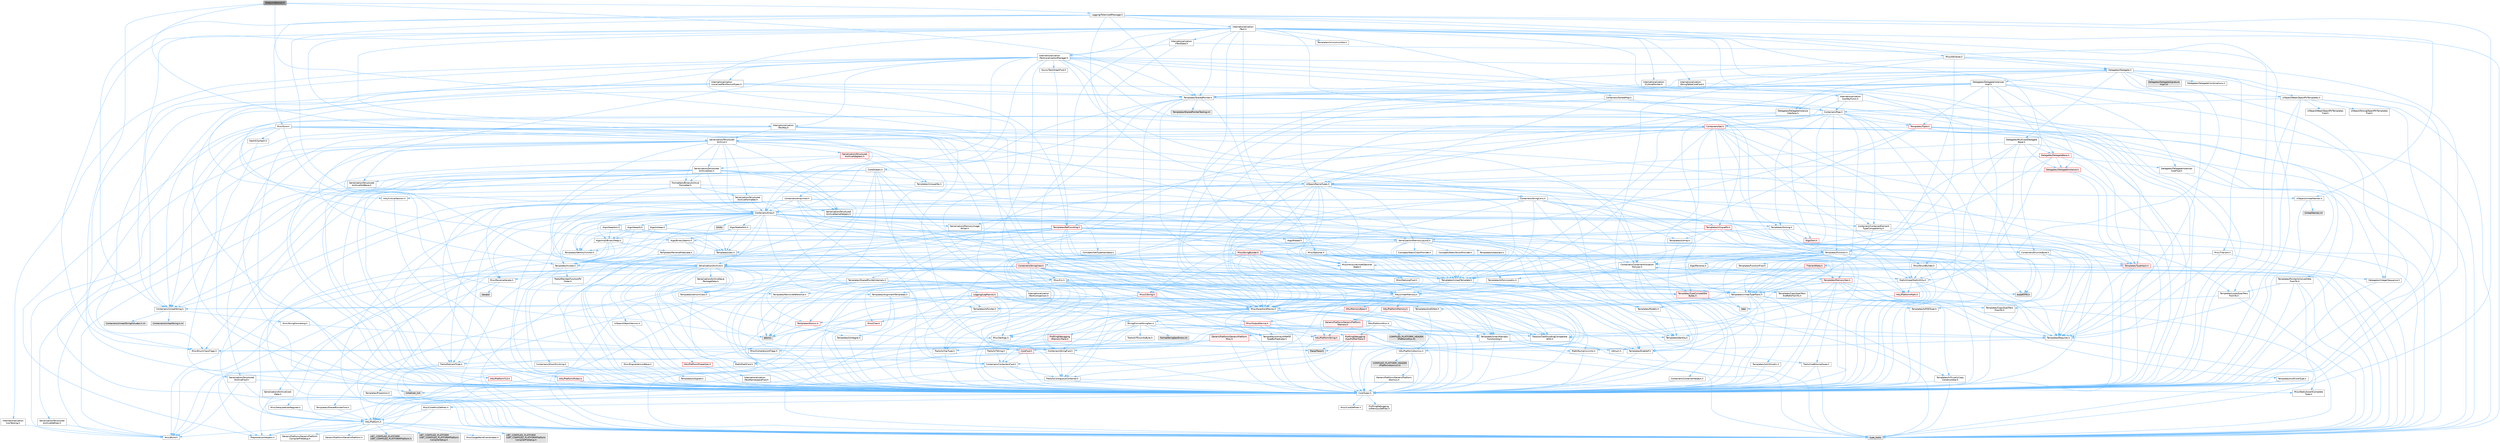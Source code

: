 digraph "AnalysisSession.h"
{
 // INTERACTIVE_SVG=YES
 // LATEX_PDF_SIZE
  bgcolor="transparent";
  edge [fontname=Helvetica,fontsize=10,labelfontname=Helvetica,labelfontsize=10];
  node [fontname=Helvetica,fontsize=10,shape=box,height=0.2,width=0.4];
  Node1 [id="Node000001",label="AnalysisSession.h",height=0.2,width=0.4,color="gray40", fillcolor="grey60", style="filled", fontcolor="black",tooltip=" "];
  Node1 -> Node2 [id="edge1_Node000001_Node000002",color="steelblue1",style="solid",tooltip=" "];
  Node2 [id="Node000002",label="CoreTypes.h",height=0.2,width=0.4,color="grey40", fillcolor="white", style="filled",URL="$dc/dec/CoreTypes_8h.html",tooltip=" "];
  Node2 -> Node3 [id="edge2_Node000002_Node000003",color="steelblue1",style="solid",tooltip=" "];
  Node3 [id="Node000003",label="HAL/Platform.h",height=0.2,width=0.4,color="grey40", fillcolor="white", style="filled",URL="$d9/dd0/Platform_8h.html",tooltip=" "];
  Node3 -> Node4 [id="edge3_Node000003_Node000004",color="steelblue1",style="solid",tooltip=" "];
  Node4 [id="Node000004",label="Misc/Build.h",height=0.2,width=0.4,color="grey40", fillcolor="white", style="filled",URL="$d3/dbb/Build_8h.html",tooltip=" "];
  Node3 -> Node5 [id="edge4_Node000003_Node000005",color="steelblue1",style="solid",tooltip=" "];
  Node5 [id="Node000005",label="Misc/LargeWorldCoordinates.h",height=0.2,width=0.4,color="grey40", fillcolor="white", style="filled",URL="$d2/dcb/LargeWorldCoordinates_8h.html",tooltip=" "];
  Node3 -> Node6 [id="edge5_Node000003_Node000006",color="steelblue1",style="solid",tooltip=" "];
  Node6 [id="Node000006",label="type_traits",height=0.2,width=0.4,color="grey60", fillcolor="#E0E0E0", style="filled",tooltip=" "];
  Node3 -> Node7 [id="edge6_Node000003_Node000007",color="steelblue1",style="solid",tooltip=" "];
  Node7 [id="Node000007",label="PreprocessorHelpers.h",height=0.2,width=0.4,color="grey40", fillcolor="white", style="filled",URL="$db/ddb/PreprocessorHelpers_8h.html",tooltip=" "];
  Node3 -> Node8 [id="edge7_Node000003_Node000008",color="steelblue1",style="solid",tooltip=" "];
  Node8 [id="Node000008",label="UBT_COMPILED_PLATFORM\l/UBT_COMPILED_PLATFORMPlatform\lCompilerPreSetup.h",height=0.2,width=0.4,color="grey60", fillcolor="#E0E0E0", style="filled",tooltip=" "];
  Node3 -> Node9 [id="edge8_Node000003_Node000009",color="steelblue1",style="solid",tooltip=" "];
  Node9 [id="Node000009",label="GenericPlatform/GenericPlatform\lCompilerPreSetup.h",height=0.2,width=0.4,color="grey40", fillcolor="white", style="filled",URL="$d9/dc8/GenericPlatformCompilerPreSetup_8h.html",tooltip=" "];
  Node3 -> Node10 [id="edge9_Node000003_Node000010",color="steelblue1",style="solid",tooltip=" "];
  Node10 [id="Node000010",label="GenericPlatform/GenericPlatform.h",height=0.2,width=0.4,color="grey40", fillcolor="white", style="filled",URL="$d6/d84/GenericPlatform_8h.html",tooltip=" "];
  Node3 -> Node11 [id="edge10_Node000003_Node000011",color="steelblue1",style="solid",tooltip=" "];
  Node11 [id="Node000011",label="UBT_COMPILED_PLATFORM\l/UBT_COMPILED_PLATFORMPlatform.h",height=0.2,width=0.4,color="grey60", fillcolor="#E0E0E0", style="filled",tooltip=" "];
  Node3 -> Node12 [id="edge11_Node000003_Node000012",color="steelblue1",style="solid",tooltip=" "];
  Node12 [id="Node000012",label="UBT_COMPILED_PLATFORM\l/UBT_COMPILED_PLATFORMPlatform\lCompilerSetup.h",height=0.2,width=0.4,color="grey60", fillcolor="#E0E0E0", style="filled",tooltip=" "];
  Node2 -> Node13 [id="edge12_Node000002_Node000013",color="steelblue1",style="solid",tooltip=" "];
  Node13 [id="Node000013",label="ProfilingDebugging\l/UMemoryDefines.h",height=0.2,width=0.4,color="grey40", fillcolor="white", style="filled",URL="$d2/da2/UMemoryDefines_8h.html",tooltip=" "];
  Node2 -> Node14 [id="edge13_Node000002_Node000014",color="steelblue1",style="solid",tooltip=" "];
  Node14 [id="Node000014",label="Misc/CoreMiscDefines.h",height=0.2,width=0.4,color="grey40", fillcolor="white", style="filled",URL="$da/d38/CoreMiscDefines_8h.html",tooltip=" "];
  Node14 -> Node3 [id="edge14_Node000014_Node000003",color="steelblue1",style="solid",tooltip=" "];
  Node14 -> Node7 [id="edge15_Node000014_Node000007",color="steelblue1",style="solid",tooltip=" "];
  Node2 -> Node15 [id="edge16_Node000002_Node000015",color="steelblue1",style="solid",tooltip=" "];
  Node15 [id="Node000015",label="Misc/CoreDefines.h",height=0.2,width=0.4,color="grey40", fillcolor="white", style="filled",URL="$d3/dd2/CoreDefines_8h.html",tooltip=" "];
  Node1 -> Node16 [id="edge17_Node000001_Node000016",color="steelblue1",style="solid",tooltip=" "];
  Node16 [id="Node000016",label="Containers/StringFwd.h",height=0.2,width=0.4,color="grey40", fillcolor="white", style="filled",URL="$df/d37/StringFwd_8h.html",tooltip=" "];
  Node16 -> Node2 [id="edge18_Node000016_Node000002",color="steelblue1",style="solid",tooltip=" "];
  Node16 -> Node17 [id="edge19_Node000016_Node000017",color="steelblue1",style="solid",tooltip=" "];
  Node17 [id="Node000017",label="Traits/ElementType.h",height=0.2,width=0.4,color="grey40", fillcolor="white", style="filled",URL="$d5/d4f/ElementType_8h.html",tooltip=" "];
  Node17 -> Node3 [id="edge20_Node000017_Node000003",color="steelblue1",style="solid",tooltip=" "];
  Node17 -> Node18 [id="edge21_Node000017_Node000018",color="steelblue1",style="solid",tooltip=" "];
  Node18 [id="Node000018",label="initializer_list",height=0.2,width=0.4,color="grey60", fillcolor="#E0E0E0", style="filled",tooltip=" "];
  Node17 -> Node6 [id="edge22_Node000017_Node000006",color="steelblue1",style="solid",tooltip=" "];
  Node16 -> Node19 [id="edge23_Node000016_Node000019",color="steelblue1",style="solid",tooltip=" "];
  Node19 [id="Node000019",label="Traits/IsContiguousContainer.h",height=0.2,width=0.4,color="grey40", fillcolor="white", style="filled",URL="$d5/d3c/IsContiguousContainer_8h.html",tooltip=" "];
  Node19 -> Node2 [id="edge24_Node000019_Node000002",color="steelblue1",style="solid",tooltip=" "];
  Node19 -> Node20 [id="edge25_Node000019_Node000020",color="steelblue1",style="solid",tooltip=" "];
  Node20 [id="Node000020",label="Misc/StaticAssertComplete\lType.h",height=0.2,width=0.4,color="grey40", fillcolor="white", style="filled",URL="$d5/d4e/StaticAssertCompleteType_8h.html",tooltip=" "];
  Node19 -> Node18 [id="edge26_Node000019_Node000018",color="steelblue1",style="solid",tooltip=" "];
  Node1 -> Node21 [id="edge27_Node000001_Node000021",color="steelblue1",style="solid",tooltip=" "];
  Node21 [id="Node000021",label="Logging/TokenizedMessage.h",height=0.2,width=0.4,color="grey40", fillcolor="white", style="filled",URL="$d1/d0f/TokenizedMessage_8h.html",tooltip=" "];
  Node21 -> Node22 [id="edge28_Node000021_Node000022",color="steelblue1",style="solid",tooltip=" "];
  Node22 [id="Node000022",label="Containers/Array.h",height=0.2,width=0.4,color="grey40", fillcolor="white", style="filled",URL="$df/dd0/Array_8h.html",tooltip=" "];
  Node22 -> Node2 [id="edge29_Node000022_Node000002",color="steelblue1",style="solid",tooltip=" "];
  Node22 -> Node23 [id="edge30_Node000022_Node000023",color="steelblue1",style="solid",tooltip=" "];
  Node23 [id="Node000023",label="Misc/AssertionMacros.h",height=0.2,width=0.4,color="grey40", fillcolor="white", style="filled",URL="$d0/dfa/AssertionMacros_8h.html",tooltip=" "];
  Node23 -> Node2 [id="edge31_Node000023_Node000002",color="steelblue1",style="solid",tooltip=" "];
  Node23 -> Node3 [id="edge32_Node000023_Node000003",color="steelblue1",style="solid",tooltip=" "];
  Node23 -> Node24 [id="edge33_Node000023_Node000024",color="steelblue1",style="solid",tooltip=" "];
  Node24 [id="Node000024",label="HAL/PlatformMisc.h",height=0.2,width=0.4,color="grey40", fillcolor="white", style="filled",URL="$d0/df5/PlatformMisc_8h.html",tooltip=" "];
  Node24 -> Node2 [id="edge34_Node000024_Node000002",color="steelblue1",style="solid",tooltip=" "];
  Node24 -> Node25 [id="edge35_Node000024_Node000025",color="steelblue1",style="solid",tooltip=" "];
  Node25 [id="Node000025",label="GenericPlatform/GenericPlatform\lMisc.h",height=0.2,width=0.4,color="red", fillcolor="#FFF0F0", style="filled",URL="$db/d9a/GenericPlatformMisc_8h.html",tooltip=" "];
  Node25 -> Node16 [id="edge36_Node000025_Node000016",color="steelblue1",style="solid",tooltip=" "];
  Node25 -> Node26 [id="edge37_Node000025_Node000026",color="steelblue1",style="solid",tooltip=" "];
  Node26 [id="Node000026",label="CoreFwd.h",height=0.2,width=0.4,color="red", fillcolor="#FFF0F0", style="filled",URL="$d1/d1e/CoreFwd_8h.html",tooltip=" "];
  Node26 -> Node2 [id="edge38_Node000026_Node000002",color="steelblue1",style="solid",tooltip=" "];
  Node26 -> Node27 [id="edge39_Node000026_Node000027",color="steelblue1",style="solid",tooltip=" "];
  Node27 [id="Node000027",label="Containers/ContainersFwd.h",height=0.2,width=0.4,color="grey40", fillcolor="white", style="filled",URL="$d4/d0a/ContainersFwd_8h.html",tooltip=" "];
  Node27 -> Node3 [id="edge40_Node000027_Node000003",color="steelblue1",style="solid",tooltip=" "];
  Node27 -> Node2 [id="edge41_Node000027_Node000002",color="steelblue1",style="solid",tooltip=" "];
  Node27 -> Node19 [id="edge42_Node000027_Node000019",color="steelblue1",style="solid",tooltip=" "];
  Node26 -> Node28 [id="edge43_Node000026_Node000028",color="steelblue1",style="solid",tooltip=" "];
  Node28 [id="Node000028",label="Math/MathFwd.h",height=0.2,width=0.4,color="grey40", fillcolor="white", style="filled",URL="$d2/d10/MathFwd_8h.html",tooltip=" "];
  Node28 -> Node3 [id="edge44_Node000028_Node000003",color="steelblue1",style="solid",tooltip=" "];
  Node25 -> Node2 [id="edge45_Node000025_Node000002",color="steelblue1",style="solid",tooltip=" "];
  Node25 -> Node41 [id="edge46_Node000025_Node000041",color="steelblue1",style="solid",tooltip=" "];
  Node41 [id="Node000041",label="Math/NumericLimits.h",height=0.2,width=0.4,color="grey40", fillcolor="white", style="filled",URL="$df/d1b/NumericLimits_8h.html",tooltip=" "];
  Node41 -> Node2 [id="edge47_Node000041_Node000002",color="steelblue1",style="solid",tooltip=" "];
  Node25 -> Node42 [id="edge48_Node000025_Node000042",color="steelblue1",style="solid",tooltip=" "];
  Node42 [id="Node000042",label="Misc/CompressionFlags.h",height=0.2,width=0.4,color="grey40", fillcolor="white", style="filled",URL="$d9/d76/CompressionFlags_8h.html",tooltip=" "];
  Node25 -> Node43 [id="edge49_Node000025_Node000043",color="steelblue1",style="solid",tooltip=" "];
  Node43 [id="Node000043",label="Misc/EnumClassFlags.h",height=0.2,width=0.4,color="grey40", fillcolor="white", style="filled",URL="$d8/de7/EnumClassFlags_8h.html",tooltip=" "];
  Node24 -> Node46 [id="edge50_Node000024_Node000046",color="steelblue1",style="solid",tooltip=" "];
  Node46 [id="Node000046",label="COMPILED_PLATFORM_HEADER\l(PlatformMisc.h)",height=0.2,width=0.4,color="grey60", fillcolor="#E0E0E0", style="filled",tooltip=" "];
  Node24 -> Node47 [id="edge51_Node000024_Node000047",color="steelblue1",style="solid",tooltip=" "];
  Node47 [id="Node000047",label="ProfilingDebugging\l/CpuProfilerTrace.h",height=0.2,width=0.4,color="red", fillcolor="#FFF0F0", style="filled",URL="$da/dcb/CpuProfilerTrace_8h.html",tooltip=" "];
  Node47 -> Node2 [id="edge52_Node000047_Node000002",color="steelblue1",style="solid",tooltip=" "];
  Node47 -> Node27 [id="edge53_Node000047_Node000027",color="steelblue1",style="solid",tooltip=" "];
  Node47 -> Node48 [id="edge54_Node000047_Node000048",color="steelblue1",style="solid",tooltip=" "];
  Node48 [id="Node000048",label="HAL/PlatformAtomics.h",height=0.2,width=0.4,color="grey40", fillcolor="white", style="filled",URL="$d3/d36/PlatformAtomics_8h.html",tooltip=" "];
  Node48 -> Node2 [id="edge55_Node000048_Node000002",color="steelblue1",style="solid",tooltip=" "];
  Node48 -> Node49 [id="edge56_Node000048_Node000049",color="steelblue1",style="solid",tooltip=" "];
  Node49 [id="Node000049",label="GenericPlatform/GenericPlatform\lAtomics.h",height=0.2,width=0.4,color="grey40", fillcolor="white", style="filled",URL="$da/d72/GenericPlatformAtomics_8h.html",tooltip=" "];
  Node49 -> Node2 [id="edge57_Node000049_Node000002",color="steelblue1",style="solid",tooltip=" "];
  Node48 -> Node50 [id="edge58_Node000048_Node000050",color="steelblue1",style="solid",tooltip=" "];
  Node50 [id="Node000050",label="COMPILED_PLATFORM_HEADER\l(PlatformAtomics.h)",height=0.2,width=0.4,color="grey60", fillcolor="#E0E0E0", style="filled",tooltip=" "];
  Node47 -> Node7 [id="edge59_Node000047_Node000007",color="steelblue1",style="solid",tooltip=" "];
  Node47 -> Node4 [id="edge60_Node000047_Node000004",color="steelblue1",style="solid",tooltip=" "];
  Node47 -> Node54 [id="edge61_Node000047_Node000054",color="steelblue1",style="solid",tooltip=" "];
  Node54 [id="Node000054",label="Trace/Trace.h",height=0.2,width=0.4,color="grey60", fillcolor="#E0E0E0", style="filled",tooltip=" "];
  Node23 -> Node7 [id="edge62_Node000023_Node000007",color="steelblue1",style="solid",tooltip=" "];
  Node23 -> Node55 [id="edge63_Node000023_Node000055",color="steelblue1",style="solid",tooltip=" "];
  Node55 [id="Node000055",label="Templates/EnableIf.h",height=0.2,width=0.4,color="grey40", fillcolor="white", style="filled",URL="$d7/d60/EnableIf_8h.html",tooltip=" "];
  Node55 -> Node2 [id="edge64_Node000055_Node000002",color="steelblue1",style="solid",tooltip=" "];
  Node23 -> Node56 [id="edge65_Node000023_Node000056",color="steelblue1",style="solid",tooltip=" "];
  Node56 [id="Node000056",label="Templates/IsArrayOrRefOf\lTypeByPredicate.h",height=0.2,width=0.4,color="grey40", fillcolor="white", style="filled",URL="$d6/da1/IsArrayOrRefOfTypeByPredicate_8h.html",tooltip=" "];
  Node56 -> Node2 [id="edge66_Node000056_Node000002",color="steelblue1",style="solid",tooltip=" "];
  Node23 -> Node57 [id="edge67_Node000023_Node000057",color="steelblue1",style="solid",tooltip=" "];
  Node57 [id="Node000057",label="Templates/IsValidVariadic\lFunctionArg.h",height=0.2,width=0.4,color="grey40", fillcolor="white", style="filled",URL="$d0/dc8/IsValidVariadicFunctionArg_8h.html",tooltip=" "];
  Node57 -> Node2 [id="edge68_Node000057_Node000002",color="steelblue1",style="solid",tooltip=" "];
  Node57 -> Node58 [id="edge69_Node000057_Node000058",color="steelblue1",style="solid",tooltip=" "];
  Node58 [id="Node000058",label="IsEnum.h",height=0.2,width=0.4,color="grey40", fillcolor="white", style="filled",URL="$d4/de5/IsEnum_8h.html",tooltip=" "];
  Node57 -> Node6 [id="edge70_Node000057_Node000006",color="steelblue1",style="solid",tooltip=" "];
  Node23 -> Node59 [id="edge71_Node000023_Node000059",color="steelblue1",style="solid",tooltip=" "];
  Node59 [id="Node000059",label="Traits/IsCharEncodingCompatible\lWith.h",height=0.2,width=0.4,color="grey40", fillcolor="white", style="filled",URL="$df/dd1/IsCharEncodingCompatibleWith_8h.html",tooltip=" "];
  Node59 -> Node6 [id="edge72_Node000059_Node000006",color="steelblue1",style="solid",tooltip=" "];
  Node59 -> Node60 [id="edge73_Node000059_Node000060",color="steelblue1",style="solid",tooltip=" "];
  Node60 [id="Node000060",label="Traits/IsCharType.h",height=0.2,width=0.4,color="grey40", fillcolor="white", style="filled",URL="$db/d51/IsCharType_8h.html",tooltip=" "];
  Node60 -> Node2 [id="edge74_Node000060_Node000002",color="steelblue1",style="solid",tooltip=" "];
  Node23 -> Node61 [id="edge75_Node000023_Node000061",color="steelblue1",style="solid",tooltip=" "];
  Node61 [id="Node000061",label="Misc/VarArgs.h",height=0.2,width=0.4,color="grey40", fillcolor="white", style="filled",URL="$d5/d6f/VarArgs_8h.html",tooltip=" "];
  Node61 -> Node2 [id="edge76_Node000061_Node000002",color="steelblue1",style="solid",tooltip=" "];
  Node23 -> Node62 [id="edge77_Node000023_Node000062",color="steelblue1",style="solid",tooltip=" "];
  Node62 [id="Node000062",label="String/FormatStringSan.h",height=0.2,width=0.4,color="grey40", fillcolor="white", style="filled",URL="$d3/d8b/FormatStringSan_8h.html",tooltip=" "];
  Node62 -> Node6 [id="edge78_Node000062_Node000006",color="steelblue1",style="solid",tooltip=" "];
  Node62 -> Node2 [id="edge79_Node000062_Node000002",color="steelblue1",style="solid",tooltip=" "];
  Node62 -> Node63 [id="edge80_Node000062_Node000063",color="steelblue1",style="solid",tooltip=" "];
  Node63 [id="Node000063",label="Templates/Requires.h",height=0.2,width=0.4,color="grey40", fillcolor="white", style="filled",URL="$dc/d96/Requires_8h.html",tooltip=" "];
  Node63 -> Node55 [id="edge81_Node000063_Node000055",color="steelblue1",style="solid",tooltip=" "];
  Node63 -> Node6 [id="edge82_Node000063_Node000006",color="steelblue1",style="solid",tooltip=" "];
  Node62 -> Node64 [id="edge83_Node000062_Node000064",color="steelblue1",style="solid",tooltip=" "];
  Node64 [id="Node000064",label="Templates/Identity.h",height=0.2,width=0.4,color="grey40", fillcolor="white", style="filled",URL="$d0/dd5/Identity_8h.html",tooltip=" "];
  Node62 -> Node57 [id="edge84_Node000062_Node000057",color="steelblue1",style="solid",tooltip=" "];
  Node62 -> Node60 [id="edge85_Node000062_Node000060",color="steelblue1",style="solid",tooltip=" "];
  Node62 -> Node65 [id="edge86_Node000062_Node000065",color="steelblue1",style="solid",tooltip=" "];
  Node65 [id="Node000065",label="Traits/IsTEnumAsByte.h",height=0.2,width=0.4,color="grey40", fillcolor="white", style="filled",URL="$d1/de6/IsTEnumAsByte_8h.html",tooltip=" "];
  Node62 -> Node66 [id="edge87_Node000062_Node000066",color="steelblue1",style="solid",tooltip=" "];
  Node66 [id="Node000066",label="Traits/IsTString.h",height=0.2,width=0.4,color="grey40", fillcolor="white", style="filled",URL="$d0/df8/IsTString_8h.html",tooltip=" "];
  Node66 -> Node27 [id="edge88_Node000066_Node000027",color="steelblue1",style="solid",tooltip=" "];
  Node62 -> Node27 [id="edge89_Node000062_Node000027",color="steelblue1",style="solid",tooltip=" "];
  Node62 -> Node67 [id="edge90_Node000062_Node000067",color="steelblue1",style="solid",tooltip=" "];
  Node67 [id="Node000067",label="FormatStringSanErrors.inl",height=0.2,width=0.4,color="grey60", fillcolor="#E0E0E0", style="filled",tooltip=" "];
  Node23 -> Node68 [id="edge91_Node000023_Node000068",color="steelblue1",style="solid",tooltip=" "];
  Node68 [id="Node000068",label="atomic",height=0.2,width=0.4,color="grey60", fillcolor="#E0E0E0", style="filled",tooltip=" "];
  Node22 -> Node69 [id="edge92_Node000022_Node000069",color="steelblue1",style="solid",tooltip=" "];
  Node69 [id="Node000069",label="Misc/IntrusiveUnsetOptional\lState.h",height=0.2,width=0.4,color="grey40", fillcolor="white", style="filled",URL="$d2/d0a/IntrusiveUnsetOptionalState_8h.html",tooltip=" "];
  Node69 -> Node70 [id="edge93_Node000069_Node000070",color="steelblue1",style="solid",tooltip=" "];
  Node70 [id="Node000070",label="Misc/OptionalFwd.h",height=0.2,width=0.4,color="grey40", fillcolor="white", style="filled",URL="$dc/d50/OptionalFwd_8h.html",tooltip=" "];
  Node22 -> Node71 [id="edge94_Node000022_Node000071",color="steelblue1",style="solid",tooltip=" "];
  Node71 [id="Node000071",label="Misc/ReverseIterate.h",height=0.2,width=0.4,color="grey40", fillcolor="white", style="filled",URL="$db/de3/ReverseIterate_8h.html",tooltip=" "];
  Node71 -> Node3 [id="edge95_Node000071_Node000003",color="steelblue1",style="solid",tooltip=" "];
  Node71 -> Node72 [id="edge96_Node000071_Node000072",color="steelblue1",style="solid",tooltip=" "];
  Node72 [id="Node000072",label="iterator",height=0.2,width=0.4,color="grey60", fillcolor="#E0E0E0", style="filled",tooltip=" "];
  Node22 -> Node73 [id="edge97_Node000022_Node000073",color="steelblue1",style="solid",tooltip=" "];
  Node73 [id="Node000073",label="HAL/UnrealMemory.h",height=0.2,width=0.4,color="grey40", fillcolor="white", style="filled",URL="$d9/d96/UnrealMemory_8h.html",tooltip=" "];
  Node73 -> Node2 [id="edge98_Node000073_Node000002",color="steelblue1",style="solid",tooltip=" "];
  Node73 -> Node74 [id="edge99_Node000073_Node000074",color="steelblue1",style="solid",tooltip=" "];
  Node74 [id="Node000074",label="GenericPlatform/GenericPlatform\lMemory.h",height=0.2,width=0.4,color="red", fillcolor="#FFF0F0", style="filled",URL="$dd/d22/GenericPlatformMemory_8h.html",tooltip=" "];
  Node74 -> Node26 [id="edge100_Node000074_Node000026",color="steelblue1",style="solid",tooltip=" "];
  Node74 -> Node2 [id="edge101_Node000074_Node000002",color="steelblue1",style="solid",tooltip=" "];
  Node74 -> Node75 [id="edge102_Node000074_Node000075",color="steelblue1",style="solid",tooltip=" "];
  Node75 [id="Node000075",label="HAL/PlatformString.h",height=0.2,width=0.4,color="red", fillcolor="#FFF0F0", style="filled",URL="$db/db5/PlatformString_8h.html",tooltip=" "];
  Node75 -> Node2 [id="edge103_Node000075_Node000002",color="steelblue1",style="solid",tooltip=" "];
  Node73 -> Node77 [id="edge104_Node000073_Node000077",color="steelblue1",style="solid",tooltip=" "];
  Node77 [id="Node000077",label="HAL/MemoryBase.h",height=0.2,width=0.4,color="red", fillcolor="#FFF0F0", style="filled",URL="$d6/d9f/MemoryBase_8h.html",tooltip=" "];
  Node77 -> Node2 [id="edge105_Node000077_Node000002",color="steelblue1",style="solid",tooltip=" "];
  Node77 -> Node48 [id="edge106_Node000077_Node000048",color="steelblue1",style="solid",tooltip=" "];
  Node77 -> Node79 [id="edge107_Node000077_Node000079",color="steelblue1",style="solid",tooltip=" "];
  Node79 [id="Node000079",label="Misc/OutputDevice.h",height=0.2,width=0.4,color="red", fillcolor="#FFF0F0", style="filled",URL="$d7/d32/OutputDevice_8h.html",tooltip=" "];
  Node79 -> Node26 [id="edge108_Node000079_Node000026",color="steelblue1",style="solid",tooltip=" "];
  Node79 -> Node2 [id="edge109_Node000079_Node000002",color="steelblue1",style="solid",tooltip=" "];
  Node79 -> Node61 [id="edge110_Node000079_Node000061",color="steelblue1",style="solid",tooltip=" "];
  Node79 -> Node56 [id="edge111_Node000079_Node000056",color="steelblue1",style="solid",tooltip=" "];
  Node79 -> Node57 [id="edge112_Node000079_Node000057",color="steelblue1",style="solid",tooltip=" "];
  Node79 -> Node59 [id="edge113_Node000079_Node000059",color="steelblue1",style="solid",tooltip=" "];
  Node77 -> Node81 [id="edge114_Node000077_Node000081",color="steelblue1",style="solid",tooltip=" "];
  Node81 [id="Node000081",label="Templates/Atomic.h",height=0.2,width=0.4,color="red", fillcolor="#FFF0F0", style="filled",URL="$d3/d91/Atomic_8h.html",tooltip=" "];
  Node81 -> Node84 [id="edge115_Node000081_Node000084",color="steelblue1",style="solid",tooltip=" "];
  Node84 [id="Node000084",label="Templates/IsIntegral.h",height=0.2,width=0.4,color="grey40", fillcolor="white", style="filled",URL="$da/d64/IsIntegral_8h.html",tooltip=" "];
  Node84 -> Node2 [id="edge116_Node000084_Node000002",color="steelblue1",style="solid",tooltip=" "];
  Node81 -> Node68 [id="edge117_Node000081_Node000068",color="steelblue1",style="solid",tooltip=" "];
  Node73 -> Node90 [id="edge118_Node000073_Node000090",color="steelblue1",style="solid",tooltip=" "];
  Node90 [id="Node000090",label="HAL/PlatformMemory.h",height=0.2,width=0.4,color="red", fillcolor="#FFF0F0", style="filled",URL="$de/d68/PlatformMemory_8h.html",tooltip=" "];
  Node90 -> Node2 [id="edge119_Node000090_Node000002",color="steelblue1",style="solid",tooltip=" "];
  Node90 -> Node74 [id="edge120_Node000090_Node000074",color="steelblue1",style="solid",tooltip=" "];
  Node73 -> Node92 [id="edge121_Node000073_Node000092",color="steelblue1",style="solid",tooltip=" "];
  Node92 [id="Node000092",label="ProfilingDebugging\l/MemoryTrace.h",height=0.2,width=0.4,color="red", fillcolor="#FFF0F0", style="filled",URL="$da/dd7/MemoryTrace_8h.html",tooltip=" "];
  Node92 -> Node3 [id="edge122_Node000092_Node000003",color="steelblue1",style="solid",tooltip=" "];
  Node92 -> Node43 [id="edge123_Node000092_Node000043",color="steelblue1",style="solid",tooltip=" "];
  Node92 -> Node54 [id="edge124_Node000092_Node000054",color="steelblue1",style="solid",tooltip=" "];
  Node73 -> Node93 [id="edge125_Node000073_Node000093",color="steelblue1",style="solid",tooltip=" "];
  Node93 [id="Node000093",label="Templates/IsPointer.h",height=0.2,width=0.4,color="grey40", fillcolor="white", style="filled",URL="$d7/d05/IsPointer_8h.html",tooltip=" "];
  Node93 -> Node2 [id="edge126_Node000093_Node000002",color="steelblue1",style="solid",tooltip=" "];
  Node22 -> Node94 [id="edge127_Node000022_Node000094",color="steelblue1",style="solid",tooltip=" "];
  Node94 [id="Node000094",label="Templates/UnrealTypeTraits.h",height=0.2,width=0.4,color="grey40", fillcolor="white", style="filled",URL="$d2/d2d/UnrealTypeTraits_8h.html",tooltip=" "];
  Node94 -> Node2 [id="edge128_Node000094_Node000002",color="steelblue1",style="solid",tooltip=" "];
  Node94 -> Node93 [id="edge129_Node000094_Node000093",color="steelblue1",style="solid",tooltip=" "];
  Node94 -> Node23 [id="edge130_Node000094_Node000023",color="steelblue1",style="solid",tooltip=" "];
  Node94 -> Node86 [id="edge131_Node000094_Node000086",color="steelblue1",style="solid",tooltip=" "];
  Node86 [id="Node000086",label="Templates/AndOrNot.h",height=0.2,width=0.4,color="grey40", fillcolor="white", style="filled",URL="$db/d0a/AndOrNot_8h.html",tooltip=" "];
  Node86 -> Node2 [id="edge132_Node000086_Node000002",color="steelblue1",style="solid",tooltip=" "];
  Node94 -> Node55 [id="edge133_Node000094_Node000055",color="steelblue1",style="solid",tooltip=" "];
  Node94 -> Node95 [id="edge134_Node000094_Node000095",color="steelblue1",style="solid",tooltip=" "];
  Node95 [id="Node000095",label="Templates/IsArithmetic.h",height=0.2,width=0.4,color="grey40", fillcolor="white", style="filled",URL="$d2/d5d/IsArithmetic_8h.html",tooltip=" "];
  Node95 -> Node2 [id="edge135_Node000095_Node000002",color="steelblue1",style="solid",tooltip=" "];
  Node94 -> Node58 [id="edge136_Node000094_Node000058",color="steelblue1",style="solid",tooltip=" "];
  Node94 -> Node96 [id="edge137_Node000094_Node000096",color="steelblue1",style="solid",tooltip=" "];
  Node96 [id="Node000096",label="Templates/Models.h",height=0.2,width=0.4,color="grey40", fillcolor="white", style="filled",URL="$d3/d0c/Models_8h.html",tooltip=" "];
  Node96 -> Node64 [id="edge138_Node000096_Node000064",color="steelblue1",style="solid",tooltip=" "];
  Node94 -> Node97 [id="edge139_Node000094_Node000097",color="steelblue1",style="solid",tooltip=" "];
  Node97 [id="Node000097",label="Templates/IsPODType.h",height=0.2,width=0.4,color="grey40", fillcolor="white", style="filled",URL="$d7/db1/IsPODType_8h.html",tooltip=" "];
  Node97 -> Node2 [id="edge140_Node000097_Node000002",color="steelblue1",style="solid",tooltip=" "];
  Node94 -> Node98 [id="edge141_Node000094_Node000098",color="steelblue1",style="solid",tooltip=" "];
  Node98 [id="Node000098",label="Templates/IsUECoreType.h",height=0.2,width=0.4,color="grey40", fillcolor="white", style="filled",URL="$d1/db8/IsUECoreType_8h.html",tooltip=" "];
  Node98 -> Node2 [id="edge142_Node000098_Node000002",color="steelblue1",style="solid",tooltip=" "];
  Node98 -> Node6 [id="edge143_Node000098_Node000006",color="steelblue1",style="solid",tooltip=" "];
  Node94 -> Node87 [id="edge144_Node000094_Node000087",color="steelblue1",style="solid",tooltip=" "];
  Node87 [id="Node000087",label="Templates/IsTriviallyCopy\lConstructible.h",height=0.2,width=0.4,color="grey40", fillcolor="white", style="filled",URL="$d3/d78/IsTriviallyCopyConstructible_8h.html",tooltip=" "];
  Node87 -> Node2 [id="edge145_Node000087_Node000002",color="steelblue1",style="solid",tooltip=" "];
  Node87 -> Node6 [id="edge146_Node000087_Node000006",color="steelblue1",style="solid",tooltip=" "];
  Node22 -> Node99 [id="edge147_Node000022_Node000099",color="steelblue1",style="solid",tooltip=" "];
  Node99 [id="Node000099",label="Templates/UnrealTemplate.h",height=0.2,width=0.4,color="grey40", fillcolor="white", style="filled",URL="$d4/d24/UnrealTemplate_8h.html",tooltip=" "];
  Node99 -> Node2 [id="edge148_Node000099_Node000002",color="steelblue1",style="solid",tooltip=" "];
  Node99 -> Node93 [id="edge149_Node000099_Node000093",color="steelblue1",style="solid",tooltip=" "];
  Node99 -> Node73 [id="edge150_Node000099_Node000073",color="steelblue1",style="solid",tooltip=" "];
  Node99 -> Node100 [id="edge151_Node000099_Node000100",color="steelblue1",style="solid",tooltip=" "];
  Node100 [id="Node000100",label="Templates/CopyQualifiers\lAndRefsFromTo.h",height=0.2,width=0.4,color="grey40", fillcolor="white", style="filled",URL="$d3/db3/CopyQualifiersAndRefsFromTo_8h.html",tooltip=" "];
  Node100 -> Node101 [id="edge152_Node000100_Node000101",color="steelblue1",style="solid",tooltip=" "];
  Node101 [id="Node000101",label="Templates/CopyQualifiers\lFromTo.h",height=0.2,width=0.4,color="grey40", fillcolor="white", style="filled",URL="$d5/db4/CopyQualifiersFromTo_8h.html",tooltip=" "];
  Node99 -> Node94 [id="edge153_Node000099_Node000094",color="steelblue1",style="solid",tooltip=" "];
  Node99 -> Node102 [id="edge154_Node000099_Node000102",color="steelblue1",style="solid",tooltip=" "];
  Node102 [id="Node000102",label="Templates/RemoveReference.h",height=0.2,width=0.4,color="grey40", fillcolor="white", style="filled",URL="$da/dbe/RemoveReference_8h.html",tooltip=" "];
  Node102 -> Node2 [id="edge155_Node000102_Node000002",color="steelblue1",style="solid",tooltip=" "];
  Node99 -> Node63 [id="edge156_Node000099_Node000063",color="steelblue1",style="solid",tooltip=" "];
  Node99 -> Node103 [id="edge157_Node000099_Node000103",color="steelblue1",style="solid",tooltip=" "];
  Node103 [id="Node000103",label="Templates/TypeCompatible\lBytes.h",height=0.2,width=0.4,color="red", fillcolor="#FFF0F0", style="filled",URL="$df/d0a/TypeCompatibleBytes_8h.html",tooltip=" "];
  Node103 -> Node2 [id="edge158_Node000103_Node000002",color="steelblue1",style="solid",tooltip=" "];
  Node103 -> Node32 [id="edge159_Node000103_Node000032",color="steelblue1",style="solid",tooltip=" "];
  Node32 [id="Node000032",label="new",height=0.2,width=0.4,color="grey60", fillcolor="#E0E0E0", style="filled",tooltip=" "];
  Node103 -> Node6 [id="edge160_Node000103_Node000006",color="steelblue1",style="solid",tooltip=" "];
  Node99 -> Node64 [id="edge161_Node000099_Node000064",color="steelblue1",style="solid",tooltip=" "];
  Node99 -> Node19 [id="edge162_Node000099_Node000019",color="steelblue1",style="solid",tooltip=" "];
  Node99 -> Node104 [id="edge163_Node000099_Node000104",color="steelblue1",style="solid",tooltip=" "];
  Node104 [id="Node000104",label="Traits/UseBitwiseSwap.h",height=0.2,width=0.4,color="grey40", fillcolor="white", style="filled",URL="$db/df3/UseBitwiseSwap_8h.html",tooltip=" "];
  Node104 -> Node2 [id="edge164_Node000104_Node000002",color="steelblue1",style="solid",tooltip=" "];
  Node104 -> Node6 [id="edge165_Node000104_Node000006",color="steelblue1",style="solid",tooltip=" "];
  Node99 -> Node6 [id="edge166_Node000099_Node000006",color="steelblue1",style="solid",tooltip=" "];
  Node22 -> Node105 [id="edge167_Node000022_Node000105",color="steelblue1",style="solid",tooltip=" "];
  Node105 [id="Node000105",label="Containers/AllowShrinking.h",height=0.2,width=0.4,color="grey40", fillcolor="white", style="filled",URL="$d7/d1a/AllowShrinking_8h.html",tooltip=" "];
  Node105 -> Node2 [id="edge168_Node000105_Node000002",color="steelblue1",style="solid",tooltip=" "];
  Node22 -> Node106 [id="edge169_Node000022_Node000106",color="steelblue1",style="solid",tooltip=" "];
  Node106 [id="Node000106",label="Containers/ContainerAllocation\lPolicies.h",height=0.2,width=0.4,color="grey40", fillcolor="white", style="filled",URL="$d7/dff/ContainerAllocationPolicies_8h.html",tooltip=" "];
  Node106 -> Node2 [id="edge170_Node000106_Node000002",color="steelblue1",style="solid",tooltip=" "];
  Node106 -> Node107 [id="edge171_Node000106_Node000107",color="steelblue1",style="solid",tooltip=" "];
  Node107 [id="Node000107",label="Containers/ContainerHelpers.h",height=0.2,width=0.4,color="grey40", fillcolor="white", style="filled",URL="$d7/d33/ContainerHelpers_8h.html",tooltip=" "];
  Node107 -> Node2 [id="edge172_Node000107_Node000002",color="steelblue1",style="solid",tooltip=" "];
  Node106 -> Node106 [id="edge173_Node000106_Node000106",color="steelblue1",style="solid",tooltip=" "];
  Node106 -> Node108 [id="edge174_Node000106_Node000108",color="steelblue1",style="solid",tooltip=" "];
  Node108 [id="Node000108",label="HAL/PlatformMath.h",height=0.2,width=0.4,color="red", fillcolor="#FFF0F0", style="filled",URL="$dc/d53/PlatformMath_8h.html",tooltip=" "];
  Node108 -> Node2 [id="edge175_Node000108_Node000002",color="steelblue1",style="solid",tooltip=" "];
  Node106 -> Node73 [id="edge176_Node000106_Node000073",color="steelblue1",style="solid",tooltip=" "];
  Node106 -> Node41 [id="edge177_Node000106_Node000041",color="steelblue1",style="solid",tooltip=" "];
  Node106 -> Node23 [id="edge178_Node000106_Node000023",color="steelblue1",style="solid",tooltip=" "];
  Node106 -> Node116 [id="edge179_Node000106_Node000116",color="steelblue1",style="solid",tooltip=" "];
  Node116 [id="Node000116",label="Templates/IsPolymorphic.h",height=0.2,width=0.4,color="grey40", fillcolor="white", style="filled",URL="$dc/d20/IsPolymorphic_8h.html",tooltip=" "];
  Node106 -> Node117 [id="edge180_Node000106_Node000117",color="steelblue1",style="solid",tooltip=" "];
  Node117 [id="Node000117",label="Templates/MemoryOps.h",height=0.2,width=0.4,color="red", fillcolor="#FFF0F0", style="filled",URL="$db/dea/MemoryOps_8h.html",tooltip=" "];
  Node117 -> Node2 [id="edge181_Node000117_Node000002",color="steelblue1",style="solid",tooltip=" "];
  Node117 -> Node73 [id="edge182_Node000117_Node000073",color="steelblue1",style="solid",tooltip=" "];
  Node117 -> Node87 [id="edge183_Node000117_Node000087",color="steelblue1",style="solid",tooltip=" "];
  Node117 -> Node63 [id="edge184_Node000117_Node000063",color="steelblue1",style="solid",tooltip=" "];
  Node117 -> Node94 [id="edge185_Node000117_Node000094",color="steelblue1",style="solid",tooltip=" "];
  Node117 -> Node104 [id="edge186_Node000117_Node000104",color="steelblue1",style="solid",tooltip=" "];
  Node117 -> Node32 [id="edge187_Node000117_Node000032",color="steelblue1",style="solid",tooltip=" "];
  Node117 -> Node6 [id="edge188_Node000117_Node000006",color="steelblue1",style="solid",tooltip=" "];
  Node106 -> Node103 [id="edge189_Node000106_Node000103",color="steelblue1",style="solid",tooltip=" "];
  Node106 -> Node6 [id="edge190_Node000106_Node000006",color="steelblue1",style="solid",tooltip=" "];
  Node22 -> Node118 [id="edge191_Node000022_Node000118",color="steelblue1",style="solid",tooltip=" "];
  Node118 [id="Node000118",label="Containers/ContainerElement\lTypeCompatibility.h",height=0.2,width=0.4,color="grey40", fillcolor="white", style="filled",URL="$df/ddf/ContainerElementTypeCompatibility_8h.html",tooltip=" "];
  Node118 -> Node2 [id="edge192_Node000118_Node000002",color="steelblue1",style="solid",tooltip=" "];
  Node118 -> Node94 [id="edge193_Node000118_Node000094",color="steelblue1",style="solid",tooltip=" "];
  Node22 -> Node119 [id="edge194_Node000022_Node000119",color="steelblue1",style="solid",tooltip=" "];
  Node119 [id="Node000119",label="Serialization/Archive.h",height=0.2,width=0.4,color="grey40", fillcolor="white", style="filled",URL="$d7/d3b/Archive_8h.html",tooltip=" "];
  Node119 -> Node26 [id="edge195_Node000119_Node000026",color="steelblue1",style="solid",tooltip=" "];
  Node119 -> Node2 [id="edge196_Node000119_Node000002",color="steelblue1",style="solid",tooltip=" "];
  Node119 -> Node120 [id="edge197_Node000119_Node000120",color="steelblue1",style="solid",tooltip=" "];
  Node120 [id="Node000120",label="HAL/PlatformProperties.h",height=0.2,width=0.4,color="red", fillcolor="#FFF0F0", style="filled",URL="$d9/db0/PlatformProperties_8h.html",tooltip=" "];
  Node120 -> Node2 [id="edge198_Node000120_Node000002",color="steelblue1",style="solid",tooltip=" "];
  Node119 -> Node123 [id="edge199_Node000119_Node000123",color="steelblue1",style="solid",tooltip=" "];
  Node123 [id="Node000123",label="Internationalization\l/TextNamespaceFwd.h",height=0.2,width=0.4,color="grey40", fillcolor="white", style="filled",URL="$d8/d97/TextNamespaceFwd_8h.html",tooltip=" "];
  Node123 -> Node2 [id="edge200_Node000123_Node000002",color="steelblue1",style="solid",tooltip=" "];
  Node119 -> Node28 [id="edge201_Node000119_Node000028",color="steelblue1",style="solid",tooltip=" "];
  Node119 -> Node23 [id="edge202_Node000119_Node000023",color="steelblue1",style="solid",tooltip=" "];
  Node119 -> Node4 [id="edge203_Node000119_Node000004",color="steelblue1",style="solid",tooltip=" "];
  Node119 -> Node42 [id="edge204_Node000119_Node000042",color="steelblue1",style="solid",tooltip=" "];
  Node119 -> Node124 [id="edge205_Node000119_Node000124",color="steelblue1",style="solid",tooltip=" "];
  Node124 [id="Node000124",label="Misc/EngineVersionBase.h",height=0.2,width=0.4,color="grey40", fillcolor="white", style="filled",URL="$d5/d2b/EngineVersionBase_8h.html",tooltip=" "];
  Node124 -> Node2 [id="edge206_Node000124_Node000002",color="steelblue1",style="solid",tooltip=" "];
  Node119 -> Node61 [id="edge207_Node000119_Node000061",color="steelblue1",style="solid",tooltip=" "];
  Node119 -> Node125 [id="edge208_Node000119_Node000125",color="steelblue1",style="solid",tooltip=" "];
  Node125 [id="Node000125",label="Serialization/ArchiveCook\lData.h",height=0.2,width=0.4,color="grey40", fillcolor="white", style="filled",URL="$dc/db6/ArchiveCookData_8h.html",tooltip=" "];
  Node125 -> Node3 [id="edge209_Node000125_Node000003",color="steelblue1",style="solid",tooltip=" "];
  Node119 -> Node126 [id="edge210_Node000119_Node000126",color="steelblue1",style="solid",tooltip=" "];
  Node126 [id="Node000126",label="Serialization/ArchiveSave\lPackageData.h",height=0.2,width=0.4,color="grey40", fillcolor="white", style="filled",URL="$d1/d37/ArchiveSavePackageData_8h.html",tooltip=" "];
  Node119 -> Node55 [id="edge211_Node000119_Node000055",color="steelblue1",style="solid",tooltip=" "];
  Node119 -> Node56 [id="edge212_Node000119_Node000056",color="steelblue1",style="solid",tooltip=" "];
  Node119 -> Node127 [id="edge213_Node000119_Node000127",color="steelblue1",style="solid",tooltip=" "];
  Node127 [id="Node000127",label="Templates/IsEnumClass.h",height=0.2,width=0.4,color="grey40", fillcolor="white", style="filled",URL="$d7/d15/IsEnumClass_8h.html",tooltip=" "];
  Node127 -> Node2 [id="edge214_Node000127_Node000002",color="steelblue1",style="solid",tooltip=" "];
  Node127 -> Node86 [id="edge215_Node000127_Node000086",color="steelblue1",style="solid",tooltip=" "];
  Node119 -> Node113 [id="edge216_Node000119_Node000113",color="steelblue1",style="solid",tooltip=" "];
  Node113 [id="Node000113",label="Templates/IsSigned.h",height=0.2,width=0.4,color="grey40", fillcolor="white", style="filled",URL="$d8/dd8/IsSigned_8h.html",tooltip=" "];
  Node113 -> Node2 [id="edge217_Node000113_Node000002",color="steelblue1",style="solid",tooltip=" "];
  Node119 -> Node57 [id="edge218_Node000119_Node000057",color="steelblue1",style="solid",tooltip=" "];
  Node119 -> Node99 [id="edge219_Node000119_Node000099",color="steelblue1",style="solid",tooltip=" "];
  Node119 -> Node59 [id="edge220_Node000119_Node000059",color="steelblue1",style="solid",tooltip=" "];
  Node119 -> Node128 [id="edge221_Node000119_Node000128",color="steelblue1",style="solid",tooltip=" "];
  Node128 [id="Node000128",label="UObject/ObjectVersion.h",height=0.2,width=0.4,color="grey40", fillcolor="white", style="filled",URL="$da/d63/ObjectVersion_8h.html",tooltip=" "];
  Node128 -> Node2 [id="edge222_Node000128_Node000002",color="steelblue1",style="solid",tooltip=" "];
  Node22 -> Node129 [id="edge223_Node000022_Node000129",color="steelblue1",style="solid",tooltip=" "];
  Node129 [id="Node000129",label="Serialization/MemoryImage\lWriter.h",height=0.2,width=0.4,color="grey40", fillcolor="white", style="filled",URL="$d0/d08/MemoryImageWriter_8h.html",tooltip=" "];
  Node129 -> Node2 [id="edge224_Node000129_Node000002",color="steelblue1",style="solid",tooltip=" "];
  Node129 -> Node130 [id="edge225_Node000129_Node000130",color="steelblue1",style="solid",tooltip=" "];
  Node130 [id="Node000130",label="Serialization/MemoryLayout.h",height=0.2,width=0.4,color="grey40", fillcolor="white", style="filled",URL="$d7/d66/MemoryLayout_8h.html",tooltip=" "];
  Node130 -> Node131 [id="edge226_Node000130_Node000131",color="steelblue1",style="solid",tooltip=" "];
  Node131 [id="Node000131",label="Concepts/StaticClassProvider.h",height=0.2,width=0.4,color="grey40", fillcolor="white", style="filled",URL="$dd/d83/StaticClassProvider_8h.html",tooltip=" "];
  Node130 -> Node132 [id="edge227_Node000130_Node000132",color="steelblue1",style="solid",tooltip=" "];
  Node132 [id="Node000132",label="Concepts/StaticStructProvider.h",height=0.2,width=0.4,color="grey40", fillcolor="white", style="filled",URL="$d5/d77/StaticStructProvider_8h.html",tooltip=" "];
  Node130 -> Node133 [id="edge228_Node000130_Node000133",color="steelblue1",style="solid",tooltip=" "];
  Node133 [id="Node000133",label="Containers/EnumAsByte.h",height=0.2,width=0.4,color="grey40", fillcolor="white", style="filled",URL="$d6/d9a/EnumAsByte_8h.html",tooltip=" "];
  Node133 -> Node2 [id="edge229_Node000133_Node000002",color="steelblue1",style="solid",tooltip=" "];
  Node133 -> Node97 [id="edge230_Node000133_Node000097",color="steelblue1",style="solid",tooltip=" "];
  Node133 -> Node134 [id="edge231_Node000133_Node000134",color="steelblue1",style="solid",tooltip=" "];
  Node134 [id="Node000134",label="Templates/TypeHash.h",height=0.2,width=0.4,color="red", fillcolor="#FFF0F0", style="filled",URL="$d1/d62/TypeHash_8h.html",tooltip=" "];
  Node134 -> Node2 [id="edge232_Node000134_Node000002",color="steelblue1",style="solid",tooltip=" "];
  Node134 -> Node63 [id="edge233_Node000134_Node000063",color="steelblue1",style="solid",tooltip=" "];
  Node134 -> Node135 [id="edge234_Node000134_Node000135",color="steelblue1",style="solid",tooltip=" "];
  Node135 [id="Node000135",label="Misc/Crc.h",height=0.2,width=0.4,color="grey40", fillcolor="white", style="filled",URL="$d4/dd2/Crc_8h.html",tooltip=" "];
  Node135 -> Node2 [id="edge235_Node000135_Node000002",color="steelblue1",style="solid",tooltip=" "];
  Node135 -> Node75 [id="edge236_Node000135_Node000075",color="steelblue1",style="solid",tooltip=" "];
  Node135 -> Node23 [id="edge237_Node000135_Node000023",color="steelblue1",style="solid",tooltip=" "];
  Node135 -> Node136 [id="edge238_Node000135_Node000136",color="steelblue1",style="solid",tooltip=" "];
  Node136 [id="Node000136",label="Misc/CString.h",height=0.2,width=0.4,color="red", fillcolor="#FFF0F0", style="filled",URL="$d2/d49/CString_8h.html",tooltip=" "];
  Node136 -> Node2 [id="edge239_Node000136_Node000002",color="steelblue1",style="solid",tooltip=" "];
  Node136 -> Node75 [id="edge240_Node000136_Node000075",color="steelblue1",style="solid",tooltip=" "];
  Node136 -> Node23 [id="edge241_Node000136_Node000023",color="steelblue1",style="solid",tooltip=" "];
  Node136 -> Node137 [id="edge242_Node000136_Node000137",color="steelblue1",style="solid",tooltip=" "];
  Node137 [id="Node000137",label="Misc/Char.h",height=0.2,width=0.4,color="red", fillcolor="#FFF0F0", style="filled",URL="$d0/d58/Char_8h.html",tooltip=" "];
  Node137 -> Node2 [id="edge243_Node000137_Node000002",color="steelblue1",style="solid",tooltip=" "];
  Node137 -> Node6 [id="edge244_Node000137_Node000006",color="steelblue1",style="solid",tooltip=" "];
  Node136 -> Node61 [id="edge245_Node000136_Node000061",color="steelblue1",style="solid",tooltip=" "];
  Node136 -> Node56 [id="edge246_Node000136_Node000056",color="steelblue1",style="solid",tooltip=" "];
  Node136 -> Node57 [id="edge247_Node000136_Node000057",color="steelblue1",style="solid",tooltip=" "];
  Node136 -> Node59 [id="edge248_Node000136_Node000059",color="steelblue1",style="solid",tooltip=" "];
  Node135 -> Node137 [id="edge249_Node000135_Node000137",color="steelblue1",style="solid",tooltip=" "];
  Node135 -> Node94 [id="edge250_Node000135_Node000094",color="steelblue1",style="solid",tooltip=" "];
  Node135 -> Node60 [id="edge251_Node000135_Node000060",color="steelblue1",style="solid",tooltip=" "];
  Node134 -> Node6 [id="edge252_Node000134_Node000006",color="steelblue1",style="solid",tooltip=" "];
  Node130 -> Node16 [id="edge253_Node000130_Node000016",color="steelblue1",style="solid",tooltip=" "];
  Node130 -> Node73 [id="edge254_Node000130_Node000073",color="steelblue1",style="solid",tooltip=" "];
  Node130 -> Node141 [id="edge255_Node000130_Node000141",color="steelblue1",style="solid",tooltip=" "];
  Node141 [id="Node000141",label="Misc/DelayedAutoRegister.h",height=0.2,width=0.4,color="grey40", fillcolor="white", style="filled",URL="$d1/dda/DelayedAutoRegister_8h.html",tooltip=" "];
  Node141 -> Node3 [id="edge256_Node000141_Node000003",color="steelblue1",style="solid",tooltip=" "];
  Node130 -> Node55 [id="edge257_Node000130_Node000055",color="steelblue1",style="solid",tooltip=" "];
  Node130 -> Node142 [id="edge258_Node000130_Node000142",color="steelblue1",style="solid",tooltip=" "];
  Node142 [id="Node000142",label="Templates/IsAbstract.h",height=0.2,width=0.4,color="grey40", fillcolor="white", style="filled",URL="$d8/db7/IsAbstract_8h.html",tooltip=" "];
  Node130 -> Node116 [id="edge259_Node000130_Node000116",color="steelblue1",style="solid",tooltip=" "];
  Node130 -> Node96 [id="edge260_Node000130_Node000096",color="steelblue1",style="solid",tooltip=" "];
  Node130 -> Node99 [id="edge261_Node000130_Node000099",color="steelblue1",style="solid",tooltip=" "];
  Node22 -> Node143 [id="edge262_Node000022_Node000143",color="steelblue1",style="solid",tooltip=" "];
  Node143 [id="Node000143",label="Algo/Heapify.h",height=0.2,width=0.4,color="grey40", fillcolor="white", style="filled",URL="$d0/d2a/Heapify_8h.html",tooltip=" "];
  Node143 -> Node144 [id="edge263_Node000143_Node000144",color="steelblue1",style="solid",tooltip=" "];
  Node144 [id="Node000144",label="Algo/Impl/BinaryHeap.h",height=0.2,width=0.4,color="grey40", fillcolor="white", style="filled",URL="$d7/da3/Algo_2Impl_2BinaryHeap_8h.html",tooltip=" "];
  Node144 -> Node145 [id="edge264_Node000144_Node000145",color="steelblue1",style="solid",tooltip=" "];
  Node145 [id="Node000145",label="Templates/Invoke.h",height=0.2,width=0.4,color="grey40", fillcolor="white", style="filled",URL="$d7/deb/Invoke_8h.html",tooltip=" "];
  Node145 -> Node2 [id="edge265_Node000145_Node000002",color="steelblue1",style="solid",tooltip=" "];
  Node145 -> Node146 [id="edge266_Node000145_Node000146",color="steelblue1",style="solid",tooltip=" "];
  Node146 [id="Node000146",label="Traits/MemberFunctionPtr\lOuter.h",height=0.2,width=0.4,color="grey40", fillcolor="white", style="filled",URL="$db/da7/MemberFunctionPtrOuter_8h.html",tooltip=" "];
  Node145 -> Node99 [id="edge267_Node000145_Node000099",color="steelblue1",style="solid",tooltip=" "];
  Node145 -> Node6 [id="edge268_Node000145_Node000006",color="steelblue1",style="solid",tooltip=" "];
  Node144 -> Node147 [id="edge269_Node000144_Node000147",color="steelblue1",style="solid",tooltip=" "];
  Node147 [id="Node000147",label="Templates/Projection.h",height=0.2,width=0.4,color="grey40", fillcolor="white", style="filled",URL="$d7/df0/Projection_8h.html",tooltip=" "];
  Node147 -> Node6 [id="edge270_Node000147_Node000006",color="steelblue1",style="solid",tooltip=" "];
  Node144 -> Node148 [id="edge271_Node000144_Node000148",color="steelblue1",style="solid",tooltip=" "];
  Node148 [id="Node000148",label="Templates/ReversePredicate.h",height=0.2,width=0.4,color="grey40", fillcolor="white", style="filled",URL="$d8/d28/ReversePredicate_8h.html",tooltip=" "];
  Node148 -> Node145 [id="edge272_Node000148_Node000145",color="steelblue1",style="solid",tooltip=" "];
  Node148 -> Node99 [id="edge273_Node000148_Node000099",color="steelblue1",style="solid",tooltip=" "];
  Node144 -> Node6 [id="edge274_Node000144_Node000006",color="steelblue1",style="solid",tooltip=" "];
  Node143 -> Node149 [id="edge275_Node000143_Node000149",color="steelblue1",style="solid",tooltip=" "];
  Node149 [id="Node000149",label="Templates/IdentityFunctor.h",height=0.2,width=0.4,color="grey40", fillcolor="white", style="filled",URL="$d7/d2e/IdentityFunctor_8h.html",tooltip=" "];
  Node149 -> Node3 [id="edge276_Node000149_Node000003",color="steelblue1",style="solid",tooltip=" "];
  Node143 -> Node145 [id="edge277_Node000143_Node000145",color="steelblue1",style="solid",tooltip=" "];
  Node143 -> Node150 [id="edge278_Node000143_Node000150",color="steelblue1",style="solid",tooltip=" "];
  Node150 [id="Node000150",label="Templates/Less.h",height=0.2,width=0.4,color="grey40", fillcolor="white", style="filled",URL="$de/dc8/Less_8h.html",tooltip=" "];
  Node150 -> Node2 [id="edge279_Node000150_Node000002",color="steelblue1",style="solid",tooltip=" "];
  Node150 -> Node99 [id="edge280_Node000150_Node000099",color="steelblue1",style="solid",tooltip=" "];
  Node143 -> Node99 [id="edge281_Node000143_Node000099",color="steelblue1",style="solid",tooltip=" "];
  Node22 -> Node151 [id="edge282_Node000022_Node000151",color="steelblue1",style="solid",tooltip=" "];
  Node151 [id="Node000151",label="Algo/HeapSort.h",height=0.2,width=0.4,color="grey40", fillcolor="white", style="filled",URL="$d3/d92/HeapSort_8h.html",tooltip=" "];
  Node151 -> Node144 [id="edge283_Node000151_Node000144",color="steelblue1",style="solid",tooltip=" "];
  Node151 -> Node149 [id="edge284_Node000151_Node000149",color="steelblue1",style="solid",tooltip=" "];
  Node151 -> Node150 [id="edge285_Node000151_Node000150",color="steelblue1",style="solid",tooltip=" "];
  Node151 -> Node99 [id="edge286_Node000151_Node000099",color="steelblue1",style="solid",tooltip=" "];
  Node22 -> Node152 [id="edge287_Node000022_Node000152",color="steelblue1",style="solid",tooltip=" "];
  Node152 [id="Node000152",label="Algo/IsHeap.h",height=0.2,width=0.4,color="grey40", fillcolor="white", style="filled",URL="$de/d32/IsHeap_8h.html",tooltip=" "];
  Node152 -> Node144 [id="edge288_Node000152_Node000144",color="steelblue1",style="solid",tooltip=" "];
  Node152 -> Node149 [id="edge289_Node000152_Node000149",color="steelblue1",style="solid",tooltip=" "];
  Node152 -> Node145 [id="edge290_Node000152_Node000145",color="steelblue1",style="solid",tooltip=" "];
  Node152 -> Node150 [id="edge291_Node000152_Node000150",color="steelblue1",style="solid",tooltip=" "];
  Node152 -> Node99 [id="edge292_Node000152_Node000099",color="steelblue1",style="solid",tooltip=" "];
  Node22 -> Node144 [id="edge293_Node000022_Node000144",color="steelblue1",style="solid",tooltip=" "];
  Node22 -> Node153 [id="edge294_Node000022_Node000153",color="steelblue1",style="solid",tooltip=" "];
  Node153 [id="Node000153",label="Algo/StableSort.h",height=0.2,width=0.4,color="grey40", fillcolor="white", style="filled",URL="$d7/d3c/StableSort_8h.html",tooltip=" "];
  Node153 -> Node154 [id="edge295_Node000153_Node000154",color="steelblue1",style="solid",tooltip=" "];
  Node154 [id="Node000154",label="Algo/BinarySearch.h",height=0.2,width=0.4,color="grey40", fillcolor="white", style="filled",URL="$db/db4/BinarySearch_8h.html",tooltip=" "];
  Node154 -> Node149 [id="edge296_Node000154_Node000149",color="steelblue1",style="solid",tooltip=" "];
  Node154 -> Node145 [id="edge297_Node000154_Node000145",color="steelblue1",style="solid",tooltip=" "];
  Node154 -> Node150 [id="edge298_Node000154_Node000150",color="steelblue1",style="solid",tooltip=" "];
  Node153 -> Node155 [id="edge299_Node000153_Node000155",color="steelblue1",style="solid",tooltip=" "];
  Node155 [id="Node000155",label="Algo/Rotate.h",height=0.2,width=0.4,color="grey40", fillcolor="white", style="filled",URL="$dd/da7/Rotate_8h.html",tooltip=" "];
  Node155 -> Node99 [id="edge300_Node000155_Node000099",color="steelblue1",style="solid",tooltip=" "];
  Node153 -> Node149 [id="edge301_Node000153_Node000149",color="steelblue1",style="solid",tooltip=" "];
  Node153 -> Node145 [id="edge302_Node000153_Node000145",color="steelblue1",style="solid",tooltip=" "];
  Node153 -> Node150 [id="edge303_Node000153_Node000150",color="steelblue1",style="solid",tooltip=" "];
  Node153 -> Node99 [id="edge304_Node000153_Node000099",color="steelblue1",style="solid",tooltip=" "];
  Node22 -> Node156 [id="edge305_Node000022_Node000156",color="steelblue1",style="solid",tooltip=" "];
  Node156 [id="Node000156",label="Concepts/GetTypeHashable.h",height=0.2,width=0.4,color="grey40", fillcolor="white", style="filled",URL="$d3/da2/GetTypeHashable_8h.html",tooltip=" "];
  Node156 -> Node2 [id="edge306_Node000156_Node000002",color="steelblue1",style="solid",tooltip=" "];
  Node156 -> Node134 [id="edge307_Node000156_Node000134",color="steelblue1",style="solid",tooltip=" "];
  Node22 -> Node149 [id="edge308_Node000022_Node000149",color="steelblue1",style="solid",tooltip=" "];
  Node22 -> Node145 [id="edge309_Node000022_Node000145",color="steelblue1",style="solid",tooltip=" "];
  Node22 -> Node150 [id="edge310_Node000022_Node000150",color="steelblue1",style="solid",tooltip=" "];
  Node22 -> Node157 [id="edge311_Node000022_Node000157",color="steelblue1",style="solid",tooltip=" "];
  Node157 [id="Node000157",label="Templates/LosesQualifiers\lFromTo.h",height=0.2,width=0.4,color="grey40", fillcolor="white", style="filled",URL="$d2/db3/LosesQualifiersFromTo_8h.html",tooltip=" "];
  Node157 -> Node101 [id="edge312_Node000157_Node000101",color="steelblue1",style="solid",tooltip=" "];
  Node157 -> Node6 [id="edge313_Node000157_Node000006",color="steelblue1",style="solid",tooltip=" "];
  Node22 -> Node63 [id="edge314_Node000022_Node000063",color="steelblue1",style="solid",tooltip=" "];
  Node22 -> Node158 [id="edge315_Node000022_Node000158",color="steelblue1",style="solid",tooltip=" "];
  Node158 [id="Node000158",label="Templates/Sorting.h",height=0.2,width=0.4,color="grey40", fillcolor="white", style="filled",URL="$d3/d9e/Sorting_8h.html",tooltip=" "];
  Node158 -> Node2 [id="edge316_Node000158_Node000002",color="steelblue1",style="solid",tooltip=" "];
  Node158 -> Node154 [id="edge317_Node000158_Node000154",color="steelblue1",style="solid",tooltip=" "];
  Node158 -> Node159 [id="edge318_Node000158_Node000159",color="steelblue1",style="solid",tooltip=" "];
  Node159 [id="Node000159",label="Algo/Sort.h",height=0.2,width=0.4,color="red", fillcolor="#FFF0F0", style="filled",URL="$d1/d87/Sort_8h.html",tooltip=" "];
  Node158 -> Node108 [id="edge319_Node000158_Node000108",color="steelblue1",style="solid",tooltip=" "];
  Node158 -> Node150 [id="edge320_Node000158_Node000150",color="steelblue1",style="solid",tooltip=" "];
  Node22 -> Node162 [id="edge321_Node000022_Node000162",color="steelblue1",style="solid",tooltip=" "];
  Node162 [id="Node000162",label="Templates/AlignmentTemplates.h",height=0.2,width=0.4,color="grey40", fillcolor="white", style="filled",URL="$dd/d32/AlignmentTemplates_8h.html",tooltip=" "];
  Node162 -> Node2 [id="edge322_Node000162_Node000002",color="steelblue1",style="solid",tooltip=" "];
  Node162 -> Node84 [id="edge323_Node000162_Node000084",color="steelblue1",style="solid",tooltip=" "];
  Node162 -> Node93 [id="edge324_Node000162_Node000093",color="steelblue1",style="solid",tooltip=" "];
  Node22 -> Node17 [id="edge325_Node000022_Node000017",color="steelblue1",style="solid",tooltip=" "];
  Node22 -> Node114 [id="edge326_Node000022_Node000114",color="steelblue1",style="solid",tooltip=" "];
  Node114 [id="Node000114",label="limits",height=0.2,width=0.4,color="grey60", fillcolor="#E0E0E0", style="filled",tooltip=" "];
  Node22 -> Node6 [id="edge327_Node000022_Node000006",color="steelblue1",style="solid",tooltip=" "];
  Node21 -> Node163 [id="edge328_Node000021_Node000163",color="steelblue1",style="solid",tooltip=" "];
  Node163 [id="Node000163",label="Containers/UnrealString.h",height=0.2,width=0.4,color="grey40", fillcolor="white", style="filled",URL="$d5/dba/UnrealString_8h.html",tooltip=" "];
  Node163 -> Node164 [id="edge329_Node000163_Node000164",color="steelblue1",style="solid",tooltip=" "];
  Node164 [id="Node000164",label="Containers/UnrealStringIncludes.h.inl",height=0.2,width=0.4,color="grey60", fillcolor="#E0E0E0", style="filled",tooltip=" "];
  Node163 -> Node165 [id="edge330_Node000163_Node000165",color="steelblue1",style="solid",tooltip=" "];
  Node165 [id="Node000165",label="Containers/UnrealString.h.inl",height=0.2,width=0.4,color="grey60", fillcolor="#E0E0E0", style="filled",tooltip=" "];
  Node163 -> Node166 [id="edge331_Node000163_Node000166",color="steelblue1",style="solid",tooltip=" "];
  Node166 [id="Node000166",label="Misc/StringFormatArg.h",height=0.2,width=0.4,color="grey40", fillcolor="white", style="filled",URL="$d2/d16/StringFormatArg_8h.html",tooltip=" "];
  Node166 -> Node27 [id="edge332_Node000166_Node000027",color="steelblue1",style="solid",tooltip=" "];
  Node21 -> Node2 [id="edge333_Node000021_Node000002",color="steelblue1",style="solid",tooltip=" "];
  Node21 -> Node167 [id="edge334_Node000021_Node000167",color="steelblue1",style="solid",tooltip=" "];
  Node167 [id="Node000167",label="Delegates/Delegate.h",height=0.2,width=0.4,color="grey40", fillcolor="white", style="filled",URL="$d4/d80/Delegate_8h.html",tooltip=" "];
  Node167 -> Node2 [id="edge335_Node000167_Node000002",color="steelblue1",style="solid",tooltip=" "];
  Node167 -> Node23 [id="edge336_Node000167_Node000023",color="steelblue1",style="solid",tooltip=" "];
  Node167 -> Node168 [id="edge337_Node000167_Node000168",color="steelblue1",style="solid",tooltip=" "];
  Node168 [id="Node000168",label="UObject/NameTypes.h",height=0.2,width=0.4,color="grey40", fillcolor="white", style="filled",URL="$d6/d35/NameTypes_8h.html",tooltip=" "];
  Node168 -> Node2 [id="edge338_Node000168_Node000002",color="steelblue1",style="solid",tooltip=" "];
  Node168 -> Node23 [id="edge339_Node000168_Node000023",color="steelblue1",style="solid",tooltip=" "];
  Node168 -> Node73 [id="edge340_Node000168_Node000073",color="steelblue1",style="solid",tooltip=" "];
  Node168 -> Node94 [id="edge341_Node000168_Node000094",color="steelblue1",style="solid",tooltip=" "];
  Node168 -> Node99 [id="edge342_Node000168_Node000099",color="steelblue1",style="solid",tooltip=" "];
  Node168 -> Node163 [id="edge343_Node000168_Node000163",color="steelblue1",style="solid",tooltip=" "];
  Node168 -> Node169 [id="edge344_Node000168_Node000169",color="steelblue1",style="solid",tooltip=" "];
  Node169 [id="Node000169",label="HAL/CriticalSection.h",height=0.2,width=0.4,color="grey40", fillcolor="white", style="filled",URL="$d6/d90/CriticalSection_8h.html",tooltip=" "];
  Node169 -> Node170 [id="edge345_Node000169_Node000170",color="steelblue1",style="solid",tooltip=" "];
  Node170 [id="Node000170",label="HAL/PlatformMutex.h",height=0.2,width=0.4,color="red", fillcolor="#FFF0F0", style="filled",URL="$d9/d0b/PlatformMutex_8h.html",tooltip=" "];
  Node170 -> Node2 [id="edge346_Node000170_Node000002",color="steelblue1",style="solid",tooltip=" "];
  Node168 -> Node172 [id="edge347_Node000168_Node000172",color="steelblue1",style="solid",tooltip=" "];
  Node172 [id="Node000172",label="Containers/StringConv.h",height=0.2,width=0.4,color="grey40", fillcolor="white", style="filled",URL="$d3/ddf/StringConv_8h.html",tooltip=" "];
  Node172 -> Node2 [id="edge348_Node000172_Node000002",color="steelblue1",style="solid",tooltip=" "];
  Node172 -> Node23 [id="edge349_Node000172_Node000023",color="steelblue1",style="solid",tooltip=" "];
  Node172 -> Node106 [id="edge350_Node000172_Node000106",color="steelblue1",style="solid",tooltip=" "];
  Node172 -> Node22 [id="edge351_Node000172_Node000022",color="steelblue1",style="solid",tooltip=" "];
  Node172 -> Node136 [id="edge352_Node000172_Node000136",color="steelblue1",style="solid",tooltip=" "];
  Node172 -> Node173 [id="edge353_Node000172_Node000173",color="steelblue1",style="solid",tooltip=" "];
  Node173 [id="Node000173",label="Templates/IsArray.h",height=0.2,width=0.4,color="grey40", fillcolor="white", style="filled",URL="$d8/d8d/IsArray_8h.html",tooltip=" "];
  Node173 -> Node2 [id="edge354_Node000173_Node000002",color="steelblue1",style="solid",tooltip=" "];
  Node172 -> Node99 [id="edge355_Node000172_Node000099",color="steelblue1",style="solid",tooltip=" "];
  Node172 -> Node94 [id="edge356_Node000172_Node000094",color="steelblue1",style="solid",tooltip=" "];
  Node172 -> Node17 [id="edge357_Node000172_Node000017",color="steelblue1",style="solid",tooltip=" "];
  Node172 -> Node59 [id="edge358_Node000172_Node000059",color="steelblue1",style="solid",tooltip=" "];
  Node172 -> Node19 [id="edge359_Node000172_Node000019",color="steelblue1",style="solid",tooltip=" "];
  Node172 -> Node6 [id="edge360_Node000172_Node000006",color="steelblue1",style="solid",tooltip=" "];
  Node168 -> Node16 [id="edge361_Node000168_Node000016",color="steelblue1",style="solid",tooltip=" "];
  Node168 -> Node174 [id="edge362_Node000168_Node000174",color="steelblue1",style="solid",tooltip=" "];
  Node174 [id="Node000174",label="UObject/UnrealNames.h",height=0.2,width=0.4,color="grey40", fillcolor="white", style="filled",URL="$d8/db1/UnrealNames_8h.html",tooltip=" "];
  Node174 -> Node2 [id="edge363_Node000174_Node000002",color="steelblue1",style="solid",tooltip=" "];
  Node174 -> Node175 [id="edge364_Node000174_Node000175",color="steelblue1",style="solid",tooltip=" "];
  Node175 [id="Node000175",label="UnrealNames.inl",height=0.2,width=0.4,color="grey60", fillcolor="#E0E0E0", style="filled",tooltip=" "];
  Node168 -> Node81 [id="edge365_Node000168_Node000081",color="steelblue1",style="solid",tooltip=" "];
  Node168 -> Node130 [id="edge366_Node000168_Node000130",color="steelblue1",style="solid",tooltip=" "];
  Node168 -> Node69 [id="edge367_Node000168_Node000069",color="steelblue1",style="solid",tooltip=" "];
  Node168 -> Node176 [id="edge368_Node000168_Node000176",color="steelblue1",style="solid",tooltip=" "];
  Node176 [id="Node000176",label="Misc/StringBuilder.h",height=0.2,width=0.4,color="red", fillcolor="#FFF0F0", style="filled",URL="$d4/d52/StringBuilder_8h.html",tooltip=" "];
  Node176 -> Node16 [id="edge369_Node000176_Node000016",color="steelblue1",style="solid",tooltip=" "];
  Node176 -> Node177 [id="edge370_Node000176_Node000177",color="steelblue1",style="solid",tooltip=" "];
  Node177 [id="Node000177",label="Containers/StringView.h",height=0.2,width=0.4,color="red", fillcolor="#FFF0F0", style="filled",URL="$dd/dea/StringView_8h.html",tooltip=" "];
  Node177 -> Node2 [id="edge371_Node000177_Node000002",color="steelblue1",style="solid",tooltip=" "];
  Node177 -> Node16 [id="edge372_Node000177_Node000016",color="steelblue1",style="solid",tooltip=" "];
  Node177 -> Node73 [id="edge373_Node000177_Node000073",color="steelblue1",style="solid",tooltip=" "];
  Node177 -> Node41 [id="edge374_Node000177_Node000041",color="steelblue1",style="solid",tooltip=" "];
  Node177 -> Node161 [id="edge375_Node000177_Node000161",color="steelblue1",style="solid",tooltip=" "];
  Node161 [id="Node000161",label="Math/UnrealMathUtility.h",height=0.2,width=0.4,color="grey40", fillcolor="white", style="filled",URL="$db/db8/UnrealMathUtility_8h.html",tooltip=" "];
  Node161 -> Node2 [id="edge376_Node000161_Node000002",color="steelblue1",style="solid",tooltip=" "];
  Node161 -> Node23 [id="edge377_Node000161_Node000023",color="steelblue1",style="solid",tooltip=" "];
  Node161 -> Node108 [id="edge378_Node000161_Node000108",color="steelblue1",style="solid",tooltip=" "];
  Node161 -> Node28 [id="edge379_Node000161_Node000028",color="steelblue1",style="solid",tooltip=" "];
  Node161 -> Node64 [id="edge380_Node000161_Node000064",color="steelblue1",style="solid",tooltip=" "];
  Node161 -> Node63 [id="edge381_Node000161_Node000063",color="steelblue1",style="solid",tooltip=" "];
  Node177 -> Node135 [id="edge382_Node000177_Node000135",color="steelblue1",style="solid",tooltip=" "];
  Node177 -> Node136 [id="edge383_Node000177_Node000136",color="steelblue1",style="solid",tooltip=" "];
  Node177 -> Node71 [id="edge384_Node000177_Node000071",color="steelblue1",style="solid",tooltip=" "];
  Node177 -> Node63 [id="edge385_Node000177_Node000063",color="steelblue1",style="solid",tooltip=" "];
  Node177 -> Node99 [id="edge386_Node000177_Node000099",color="steelblue1",style="solid",tooltip=" "];
  Node177 -> Node17 [id="edge387_Node000177_Node000017",color="steelblue1",style="solid",tooltip=" "];
  Node177 -> Node59 [id="edge388_Node000177_Node000059",color="steelblue1",style="solid",tooltip=" "];
  Node177 -> Node60 [id="edge389_Node000177_Node000060",color="steelblue1",style="solid",tooltip=" "];
  Node177 -> Node19 [id="edge390_Node000177_Node000019",color="steelblue1",style="solid",tooltip=" "];
  Node177 -> Node6 [id="edge391_Node000177_Node000006",color="steelblue1",style="solid",tooltip=" "];
  Node176 -> Node2 [id="edge392_Node000176_Node000002",color="steelblue1",style="solid",tooltip=" "];
  Node176 -> Node75 [id="edge393_Node000176_Node000075",color="steelblue1",style="solid",tooltip=" "];
  Node176 -> Node73 [id="edge394_Node000176_Node000073",color="steelblue1",style="solid",tooltip=" "];
  Node176 -> Node23 [id="edge395_Node000176_Node000023",color="steelblue1",style="solid",tooltip=" "];
  Node176 -> Node136 [id="edge396_Node000176_Node000136",color="steelblue1",style="solid",tooltip=" "];
  Node176 -> Node55 [id="edge397_Node000176_Node000055",color="steelblue1",style="solid",tooltip=" "];
  Node176 -> Node56 [id="edge398_Node000176_Node000056",color="steelblue1",style="solid",tooltip=" "];
  Node176 -> Node57 [id="edge399_Node000176_Node000057",color="steelblue1",style="solid",tooltip=" "];
  Node176 -> Node63 [id="edge400_Node000176_Node000063",color="steelblue1",style="solid",tooltip=" "];
  Node176 -> Node99 [id="edge401_Node000176_Node000099",color="steelblue1",style="solid",tooltip=" "];
  Node176 -> Node94 [id="edge402_Node000176_Node000094",color="steelblue1",style="solid",tooltip=" "];
  Node176 -> Node59 [id="edge403_Node000176_Node000059",color="steelblue1",style="solid",tooltip=" "];
  Node176 -> Node60 [id="edge404_Node000176_Node000060",color="steelblue1",style="solid",tooltip=" "];
  Node176 -> Node19 [id="edge405_Node000176_Node000019",color="steelblue1",style="solid",tooltip=" "];
  Node176 -> Node6 [id="edge406_Node000176_Node000006",color="steelblue1",style="solid",tooltip=" "];
  Node168 -> Node54 [id="edge407_Node000168_Node000054",color="steelblue1",style="solid",tooltip=" "];
  Node167 -> Node182 [id="edge408_Node000167_Node000182",color="steelblue1",style="solid",tooltip=" "];
  Node182 [id="Node000182",label="Templates/SharedPointer.h",height=0.2,width=0.4,color="grey40", fillcolor="white", style="filled",URL="$d2/d17/SharedPointer_8h.html",tooltip=" "];
  Node182 -> Node2 [id="edge409_Node000182_Node000002",color="steelblue1",style="solid",tooltip=" "];
  Node182 -> Node69 [id="edge410_Node000182_Node000069",color="steelblue1",style="solid",tooltip=" "];
  Node182 -> Node183 [id="edge411_Node000182_Node000183",color="steelblue1",style="solid",tooltip=" "];
  Node183 [id="Node000183",label="Templates/PointerIsConvertible\lFromTo.h",height=0.2,width=0.4,color="grey40", fillcolor="white", style="filled",URL="$d6/d65/PointerIsConvertibleFromTo_8h.html",tooltip=" "];
  Node183 -> Node2 [id="edge412_Node000183_Node000002",color="steelblue1",style="solid",tooltip=" "];
  Node183 -> Node20 [id="edge413_Node000183_Node000020",color="steelblue1",style="solid",tooltip=" "];
  Node183 -> Node157 [id="edge414_Node000183_Node000157",color="steelblue1",style="solid",tooltip=" "];
  Node183 -> Node6 [id="edge415_Node000183_Node000006",color="steelblue1",style="solid",tooltip=" "];
  Node182 -> Node23 [id="edge416_Node000182_Node000023",color="steelblue1",style="solid",tooltip=" "];
  Node182 -> Node73 [id="edge417_Node000182_Node000073",color="steelblue1",style="solid",tooltip=" "];
  Node182 -> Node22 [id="edge418_Node000182_Node000022",color="steelblue1",style="solid",tooltip=" "];
  Node182 -> Node184 [id="edge419_Node000182_Node000184",color="steelblue1",style="solid",tooltip=" "];
  Node184 [id="Node000184",label="Containers/Map.h",height=0.2,width=0.4,color="grey40", fillcolor="white", style="filled",URL="$df/d79/Map_8h.html",tooltip=" "];
  Node184 -> Node2 [id="edge420_Node000184_Node000002",color="steelblue1",style="solid",tooltip=" "];
  Node184 -> Node185 [id="edge421_Node000184_Node000185",color="steelblue1",style="solid",tooltip=" "];
  Node185 [id="Node000185",label="Algo/Reverse.h",height=0.2,width=0.4,color="grey40", fillcolor="white", style="filled",URL="$d5/d93/Reverse_8h.html",tooltip=" "];
  Node185 -> Node2 [id="edge422_Node000185_Node000002",color="steelblue1",style="solid",tooltip=" "];
  Node185 -> Node99 [id="edge423_Node000185_Node000099",color="steelblue1",style="solid",tooltip=" "];
  Node184 -> Node118 [id="edge424_Node000184_Node000118",color="steelblue1",style="solid",tooltip=" "];
  Node184 -> Node186 [id="edge425_Node000184_Node000186",color="steelblue1",style="solid",tooltip=" "];
  Node186 [id="Node000186",label="Containers/Set.h",height=0.2,width=0.4,color="red", fillcolor="#FFF0F0", style="filled",URL="$d4/d45/Set_8h.html",tooltip=" "];
  Node186 -> Node106 [id="edge426_Node000186_Node000106",color="steelblue1",style="solid",tooltip=" "];
  Node186 -> Node118 [id="edge427_Node000186_Node000118",color="steelblue1",style="solid",tooltip=" "];
  Node186 -> Node27 [id="edge428_Node000186_Node000027",color="steelblue1",style="solid",tooltip=" "];
  Node186 -> Node161 [id="edge429_Node000186_Node000161",color="steelblue1",style="solid",tooltip=" "];
  Node186 -> Node23 [id="edge430_Node000186_Node000023",color="steelblue1",style="solid",tooltip=" "];
  Node186 -> Node206 [id="edge431_Node000186_Node000206",color="steelblue1",style="solid",tooltip=" "];
  Node206 [id="Node000206",label="Misc/StructBuilder.h",height=0.2,width=0.4,color="grey40", fillcolor="white", style="filled",URL="$d9/db3/StructBuilder_8h.html",tooltip=" "];
  Node206 -> Node2 [id="edge432_Node000206_Node000002",color="steelblue1",style="solid",tooltip=" "];
  Node206 -> Node161 [id="edge433_Node000206_Node000161",color="steelblue1",style="solid",tooltip=" "];
  Node206 -> Node162 [id="edge434_Node000206_Node000162",color="steelblue1",style="solid",tooltip=" "];
  Node186 -> Node129 [id="edge435_Node000186_Node000129",color="steelblue1",style="solid",tooltip=" "];
  Node186 -> Node191 [id="edge436_Node000186_Node000191",color="steelblue1",style="solid",tooltip=" "];
  Node191 [id="Node000191",label="Serialization/Structured\lArchive.h",height=0.2,width=0.4,color="grey40", fillcolor="white", style="filled",URL="$d9/d1e/StructuredArchive_8h.html",tooltip=" "];
  Node191 -> Node22 [id="edge437_Node000191_Node000022",color="steelblue1",style="solid",tooltip=" "];
  Node191 -> Node106 [id="edge438_Node000191_Node000106",color="steelblue1",style="solid",tooltip=" "];
  Node191 -> Node2 [id="edge439_Node000191_Node000002",color="steelblue1",style="solid",tooltip=" "];
  Node191 -> Node192 [id="edge440_Node000191_Node000192",color="steelblue1",style="solid",tooltip=" "];
  Node192 [id="Node000192",label="Formatters/BinaryArchive\lFormatter.h",height=0.2,width=0.4,color="grey40", fillcolor="white", style="filled",URL="$d2/d01/BinaryArchiveFormatter_8h.html",tooltip=" "];
  Node192 -> Node22 [id="edge441_Node000192_Node000022",color="steelblue1",style="solid",tooltip=" "];
  Node192 -> Node3 [id="edge442_Node000192_Node000003",color="steelblue1",style="solid",tooltip=" "];
  Node192 -> Node119 [id="edge443_Node000192_Node000119",color="steelblue1",style="solid",tooltip=" "];
  Node192 -> Node193 [id="edge444_Node000192_Node000193",color="steelblue1",style="solid",tooltip=" "];
  Node193 [id="Node000193",label="Serialization/Structured\lArchiveFormatter.h",height=0.2,width=0.4,color="grey40", fillcolor="white", style="filled",URL="$db/dfe/StructuredArchiveFormatter_8h.html",tooltip=" "];
  Node193 -> Node22 [id="edge445_Node000193_Node000022",color="steelblue1",style="solid",tooltip=" "];
  Node193 -> Node26 [id="edge446_Node000193_Node000026",color="steelblue1",style="solid",tooltip=" "];
  Node193 -> Node2 [id="edge447_Node000193_Node000002",color="steelblue1",style="solid",tooltip=" "];
  Node193 -> Node194 [id="edge448_Node000193_Node000194",color="steelblue1",style="solid",tooltip=" "];
  Node194 [id="Node000194",label="Serialization/Structured\lArchiveNameHelpers.h",height=0.2,width=0.4,color="grey40", fillcolor="white", style="filled",URL="$d0/d7b/StructuredArchiveNameHelpers_8h.html",tooltip=" "];
  Node194 -> Node2 [id="edge449_Node000194_Node000002",color="steelblue1",style="solid",tooltip=" "];
  Node194 -> Node64 [id="edge450_Node000194_Node000064",color="steelblue1",style="solid",tooltip=" "];
  Node192 -> Node194 [id="edge451_Node000192_Node000194",color="steelblue1",style="solid",tooltip=" "];
  Node191 -> Node4 [id="edge452_Node000191_Node000004",color="steelblue1",style="solid",tooltip=" "];
  Node191 -> Node119 [id="edge453_Node000191_Node000119",color="steelblue1",style="solid",tooltip=" "];
  Node191 -> Node195 [id="edge454_Node000191_Node000195",color="steelblue1",style="solid",tooltip=" "];
  Node195 [id="Node000195",label="Serialization/Structured\lArchiveAdapters.h",height=0.2,width=0.4,color="red", fillcolor="#FFF0F0", style="filled",URL="$d3/de1/StructuredArchiveAdapters_8h.html",tooltip=" "];
  Node195 -> Node2 [id="edge455_Node000195_Node000002",color="steelblue1",style="solid",tooltip=" "];
  Node195 -> Node96 [id="edge456_Node000195_Node000096",color="steelblue1",style="solid",tooltip=" "];
  Node195 -> Node198 [id="edge457_Node000195_Node000198",color="steelblue1",style="solid",tooltip=" "];
  Node198 [id="Node000198",label="Serialization/Structured\lArchiveSlots.h",height=0.2,width=0.4,color="grey40", fillcolor="white", style="filled",URL="$d2/d87/StructuredArchiveSlots_8h.html",tooltip=" "];
  Node198 -> Node22 [id="edge458_Node000198_Node000022",color="steelblue1",style="solid",tooltip=" "];
  Node198 -> Node2 [id="edge459_Node000198_Node000002",color="steelblue1",style="solid",tooltip=" "];
  Node198 -> Node192 [id="edge460_Node000198_Node000192",color="steelblue1",style="solid",tooltip=" "];
  Node198 -> Node4 [id="edge461_Node000198_Node000004",color="steelblue1",style="solid",tooltip=" "];
  Node198 -> Node199 [id="edge462_Node000198_Node000199",color="steelblue1",style="solid",tooltip=" "];
  Node199 [id="Node000199",label="Misc/Optional.h",height=0.2,width=0.4,color="grey40", fillcolor="white", style="filled",URL="$d2/dae/Optional_8h.html",tooltip=" "];
  Node199 -> Node2 [id="edge463_Node000199_Node000002",color="steelblue1",style="solid",tooltip=" "];
  Node199 -> Node23 [id="edge464_Node000199_Node000023",color="steelblue1",style="solid",tooltip=" "];
  Node199 -> Node69 [id="edge465_Node000199_Node000069",color="steelblue1",style="solid",tooltip=" "];
  Node199 -> Node70 [id="edge466_Node000199_Node000070",color="steelblue1",style="solid",tooltip=" "];
  Node199 -> Node117 [id="edge467_Node000199_Node000117",color="steelblue1",style="solid",tooltip=" "];
  Node199 -> Node99 [id="edge468_Node000199_Node000099",color="steelblue1",style="solid",tooltip=" "];
  Node199 -> Node119 [id="edge469_Node000199_Node000119",color="steelblue1",style="solid",tooltip=" "];
  Node198 -> Node119 [id="edge470_Node000198_Node000119",color="steelblue1",style="solid",tooltip=" "];
  Node198 -> Node200 [id="edge471_Node000198_Node000200",color="steelblue1",style="solid",tooltip=" "];
  Node200 [id="Node000200",label="Serialization/Structured\lArchiveFwd.h",height=0.2,width=0.4,color="grey40", fillcolor="white", style="filled",URL="$d2/df9/StructuredArchiveFwd_8h.html",tooltip=" "];
  Node200 -> Node2 [id="edge472_Node000200_Node000002",color="steelblue1",style="solid",tooltip=" "];
  Node200 -> Node4 [id="edge473_Node000200_Node000004",color="steelblue1",style="solid",tooltip=" "];
  Node200 -> Node6 [id="edge474_Node000200_Node000006",color="steelblue1",style="solid",tooltip=" "];
  Node198 -> Node194 [id="edge475_Node000198_Node000194",color="steelblue1",style="solid",tooltip=" "];
  Node198 -> Node201 [id="edge476_Node000198_Node000201",color="steelblue1",style="solid",tooltip=" "];
  Node201 [id="Node000201",label="Serialization/Structured\lArchiveSlotBase.h",height=0.2,width=0.4,color="grey40", fillcolor="white", style="filled",URL="$d9/d9a/StructuredArchiveSlotBase_8h.html",tooltip=" "];
  Node201 -> Node2 [id="edge477_Node000201_Node000002",color="steelblue1",style="solid",tooltip=" "];
  Node198 -> Node55 [id="edge478_Node000198_Node000055",color="steelblue1",style="solid",tooltip=" "];
  Node198 -> Node127 [id="edge479_Node000198_Node000127",color="steelblue1",style="solid",tooltip=" "];
  Node195 -> Node202 [id="edge480_Node000195_Node000202",color="steelblue1",style="solid",tooltip=" "];
  Node202 [id="Node000202",label="Templates/UniqueObj.h",height=0.2,width=0.4,color="grey40", fillcolor="white", style="filled",URL="$da/d95/UniqueObj_8h.html",tooltip=" "];
  Node202 -> Node2 [id="edge481_Node000202_Node000002",color="steelblue1",style="solid",tooltip=" "];
  Node202 -> Node203 [id="edge482_Node000202_Node000203",color="steelblue1",style="solid",tooltip=" "];
  Node203 [id="Node000203",label="Templates/UniquePtr.h",height=0.2,width=0.4,color="red", fillcolor="#FFF0F0", style="filled",URL="$de/d1a/UniquePtr_8h.html",tooltip=" "];
  Node203 -> Node2 [id="edge483_Node000203_Node000002",color="steelblue1",style="solid",tooltip=" "];
  Node203 -> Node99 [id="edge484_Node000203_Node000099",color="steelblue1",style="solid",tooltip=" "];
  Node203 -> Node173 [id="edge485_Node000203_Node000173",color="steelblue1",style="solid",tooltip=" "];
  Node203 -> Node63 [id="edge486_Node000203_Node000063",color="steelblue1",style="solid",tooltip=" "];
  Node203 -> Node130 [id="edge487_Node000203_Node000130",color="steelblue1",style="solid",tooltip=" "];
  Node203 -> Node6 [id="edge488_Node000203_Node000006",color="steelblue1",style="solid",tooltip=" "];
  Node191 -> Node205 [id="edge489_Node000191_Node000205",color="steelblue1",style="solid",tooltip=" "];
  Node205 [id="Node000205",label="Serialization/Structured\lArchiveDefines.h",height=0.2,width=0.4,color="grey40", fillcolor="white", style="filled",URL="$d3/d61/StructuredArchiveDefines_8h.html",tooltip=" "];
  Node205 -> Node4 [id="edge490_Node000205_Node000004",color="steelblue1",style="solid",tooltip=" "];
  Node191 -> Node193 [id="edge491_Node000191_Node000193",color="steelblue1",style="solid",tooltip=" "];
  Node191 -> Node200 [id="edge492_Node000191_Node000200",color="steelblue1",style="solid",tooltip=" "];
  Node191 -> Node194 [id="edge493_Node000191_Node000194",color="steelblue1",style="solid",tooltip=" "];
  Node191 -> Node201 [id="edge494_Node000191_Node000201",color="steelblue1",style="solid",tooltip=" "];
  Node191 -> Node198 [id="edge495_Node000191_Node000198",color="steelblue1",style="solid",tooltip=" "];
  Node191 -> Node202 [id="edge496_Node000191_Node000202",color="steelblue1",style="solid",tooltip=" "];
  Node186 -> Node207 [id="edge497_Node000186_Node000207",color="steelblue1",style="solid",tooltip=" "];
  Node207 [id="Node000207",label="Templates/Function.h",height=0.2,width=0.4,color="grey40", fillcolor="white", style="filled",URL="$df/df5/Function_8h.html",tooltip=" "];
  Node207 -> Node2 [id="edge498_Node000207_Node000002",color="steelblue1",style="solid",tooltip=" "];
  Node207 -> Node23 [id="edge499_Node000207_Node000023",color="steelblue1",style="solid",tooltip=" "];
  Node207 -> Node69 [id="edge500_Node000207_Node000069",color="steelblue1",style="solid",tooltip=" "];
  Node207 -> Node73 [id="edge501_Node000207_Node000073",color="steelblue1",style="solid",tooltip=" "];
  Node207 -> Node208 [id="edge502_Node000207_Node000208",color="steelblue1",style="solid",tooltip=" "];
  Node208 [id="Node000208",label="Templates/FunctionFwd.h",height=0.2,width=0.4,color="grey40", fillcolor="white", style="filled",URL="$d6/d54/FunctionFwd_8h.html",tooltip=" "];
  Node207 -> Node94 [id="edge503_Node000207_Node000094",color="steelblue1",style="solid",tooltip=" "];
  Node207 -> Node145 [id="edge504_Node000207_Node000145",color="steelblue1",style="solid",tooltip=" "];
  Node207 -> Node99 [id="edge505_Node000207_Node000099",color="steelblue1",style="solid",tooltip=" "];
  Node207 -> Node63 [id="edge506_Node000207_Node000063",color="steelblue1",style="solid",tooltip=" "];
  Node207 -> Node161 [id="edge507_Node000207_Node000161",color="steelblue1",style="solid",tooltip=" "];
  Node207 -> Node32 [id="edge508_Node000207_Node000032",color="steelblue1",style="solid",tooltip=" "];
  Node207 -> Node6 [id="edge509_Node000207_Node000006",color="steelblue1",style="solid",tooltip=" "];
  Node186 -> Node158 [id="edge510_Node000186_Node000158",color="steelblue1",style="solid",tooltip=" "];
  Node186 -> Node134 [id="edge511_Node000186_Node000134",color="steelblue1",style="solid",tooltip=" "];
  Node186 -> Node99 [id="edge512_Node000186_Node000099",color="steelblue1",style="solid",tooltip=" "];
  Node186 -> Node18 [id="edge513_Node000186_Node000018",color="steelblue1",style="solid",tooltip=" "];
  Node186 -> Node6 [id="edge514_Node000186_Node000006",color="steelblue1",style="solid",tooltip=" "];
  Node184 -> Node163 [id="edge515_Node000184_Node000163",color="steelblue1",style="solid",tooltip=" "];
  Node184 -> Node23 [id="edge516_Node000184_Node000023",color="steelblue1",style="solid",tooltip=" "];
  Node184 -> Node206 [id="edge517_Node000184_Node000206",color="steelblue1",style="solid",tooltip=" "];
  Node184 -> Node207 [id="edge518_Node000184_Node000207",color="steelblue1",style="solid",tooltip=" "];
  Node184 -> Node158 [id="edge519_Node000184_Node000158",color="steelblue1",style="solid",tooltip=" "];
  Node184 -> Node210 [id="edge520_Node000184_Node000210",color="steelblue1",style="solid",tooltip=" "];
  Node210 [id="Node000210",label="Templates/Tuple.h",height=0.2,width=0.4,color="red", fillcolor="#FFF0F0", style="filled",URL="$d2/d4f/Tuple_8h.html",tooltip=" "];
  Node210 -> Node2 [id="edge521_Node000210_Node000002",color="steelblue1",style="solid",tooltip=" "];
  Node210 -> Node99 [id="edge522_Node000210_Node000099",color="steelblue1",style="solid",tooltip=" "];
  Node210 -> Node211 [id="edge523_Node000210_Node000211",color="steelblue1",style="solid",tooltip=" "];
  Node211 [id="Node000211",label="Delegates/IntegerSequence.h",height=0.2,width=0.4,color="grey40", fillcolor="white", style="filled",URL="$d2/dcc/IntegerSequence_8h.html",tooltip=" "];
  Node211 -> Node2 [id="edge524_Node000211_Node000002",color="steelblue1",style="solid",tooltip=" "];
  Node210 -> Node145 [id="edge525_Node000210_Node000145",color="steelblue1",style="solid",tooltip=" "];
  Node210 -> Node191 [id="edge526_Node000210_Node000191",color="steelblue1",style="solid",tooltip=" "];
  Node210 -> Node130 [id="edge527_Node000210_Node000130",color="steelblue1",style="solid",tooltip=" "];
  Node210 -> Node63 [id="edge528_Node000210_Node000063",color="steelblue1",style="solid",tooltip=" "];
  Node210 -> Node134 [id="edge529_Node000210_Node000134",color="steelblue1",style="solid",tooltip=" "];
  Node210 -> Node6 [id="edge530_Node000210_Node000006",color="steelblue1",style="solid",tooltip=" "];
  Node184 -> Node99 [id="edge531_Node000184_Node000099",color="steelblue1",style="solid",tooltip=" "];
  Node184 -> Node94 [id="edge532_Node000184_Node000094",color="steelblue1",style="solid",tooltip=" "];
  Node184 -> Node6 [id="edge533_Node000184_Node000006",color="steelblue1",style="solid",tooltip=" "];
  Node182 -> Node213 [id="edge534_Node000182_Node000213",color="steelblue1",style="solid",tooltip=" "];
  Node213 [id="Node000213",label="CoreGlobals.h",height=0.2,width=0.4,color="grey40", fillcolor="white", style="filled",URL="$d5/d8c/CoreGlobals_8h.html",tooltip=" "];
  Node213 -> Node163 [id="edge535_Node000213_Node000163",color="steelblue1",style="solid",tooltip=" "];
  Node213 -> Node2 [id="edge536_Node000213_Node000002",color="steelblue1",style="solid",tooltip=" "];
  Node213 -> Node214 [id="edge537_Node000213_Node000214",color="steelblue1",style="solid",tooltip=" "];
  Node214 [id="Node000214",label="HAL/PlatformTLS.h",height=0.2,width=0.4,color="red", fillcolor="#FFF0F0", style="filled",URL="$d0/def/PlatformTLS_8h.html",tooltip=" "];
  Node214 -> Node2 [id="edge538_Node000214_Node000002",color="steelblue1",style="solid",tooltip=" "];
  Node213 -> Node217 [id="edge539_Node000213_Node000217",color="steelblue1",style="solid",tooltip=" "];
  Node217 [id="Node000217",label="Logging/LogMacros.h",height=0.2,width=0.4,color="red", fillcolor="#FFF0F0", style="filled",URL="$d0/d16/LogMacros_8h.html",tooltip=" "];
  Node217 -> Node163 [id="edge540_Node000217_Node000163",color="steelblue1",style="solid",tooltip=" "];
  Node217 -> Node2 [id="edge541_Node000217_Node000002",color="steelblue1",style="solid",tooltip=" "];
  Node217 -> Node7 [id="edge542_Node000217_Node000007",color="steelblue1",style="solid",tooltip=" "];
  Node217 -> Node23 [id="edge543_Node000217_Node000023",color="steelblue1",style="solid",tooltip=" "];
  Node217 -> Node4 [id="edge544_Node000217_Node000004",color="steelblue1",style="solid",tooltip=" "];
  Node217 -> Node61 [id="edge545_Node000217_Node000061",color="steelblue1",style="solid",tooltip=" "];
  Node217 -> Node62 [id="edge546_Node000217_Node000062",color="steelblue1",style="solid",tooltip=" "];
  Node217 -> Node55 [id="edge547_Node000217_Node000055",color="steelblue1",style="solid",tooltip=" "];
  Node217 -> Node56 [id="edge548_Node000217_Node000056",color="steelblue1",style="solid",tooltip=" "];
  Node217 -> Node57 [id="edge549_Node000217_Node000057",color="steelblue1",style="solid",tooltip=" "];
  Node217 -> Node59 [id="edge550_Node000217_Node000059",color="steelblue1",style="solid",tooltip=" "];
  Node217 -> Node6 [id="edge551_Node000217_Node000006",color="steelblue1",style="solid",tooltip=" "];
  Node213 -> Node4 [id="edge552_Node000213_Node000004",color="steelblue1",style="solid",tooltip=" "];
  Node213 -> Node43 [id="edge553_Node000213_Node000043",color="steelblue1",style="solid",tooltip=" "];
  Node213 -> Node79 [id="edge554_Node000213_Node000079",color="steelblue1",style="solid",tooltip=" "];
  Node213 -> Node47 [id="edge555_Node000213_Node000047",color="steelblue1",style="solid",tooltip=" "];
  Node213 -> Node81 [id="edge556_Node000213_Node000081",color="steelblue1",style="solid",tooltip=" "];
  Node213 -> Node168 [id="edge557_Node000213_Node000168",color="steelblue1",style="solid",tooltip=" "];
  Node213 -> Node68 [id="edge558_Node000213_Node000068",color="steelblue1",style="solid",tooltip=" "];
  Node182 -> Node221 [id="edge559_Node000182_Node000221",color="steelblue1",style="solid",tooltip=" "];
  Node221 [id="Node000221",label="Templates/SharedPointerInternals.h",height=0.2,width=0.4,color="grey40", fillcolor="white", style="filled",URL="$de/d3a/SharedPointerInternals_8h.html",tooltip=" "];
  Node221 -> Node2 [id="edge560_Node000221_Node000002",color="steelblue1",style="solid",tooltip=" "];
  Node221 -> Node73 [id="edge561_Node000221_Node000073",color="steelblue1",style="solid",tooltip=" "];
  Node221 -> Node23 [id="edge562_Node000221_Node000023",color="steelblue1",style="solid",tooltip=" "];
  Node221 -> Node102 [id="edge563_Node000221_Node000102",color="steelblue1",style="solid",tooltip=" "];
  Node221 -> Node222 [id="edge564_Node000221_Node000222",color="steelblue1",style="solid",tooltip=" "];
  Node222 [id="Node000222",label="Templates/SharedPointerFwd.h",height=0.2,width=0.4,color="grey40", fillcolor="white", style="filled",URL="$d3/d1d/SharedPointerFwd_8h.html",tooltip=" "];
  Node222 -> Node3 [id="edge565_Node000222_Node000003",color="steelblue1",style="solid",tooltip=" "];
  Node221 -> Node103 [id="edge566_Node000221_Node000103",color="steelblue1",style="solid",tooltip=" "];
  Node221 -> Node223 [id="edge567_Node000221_Node000223",color="steelblue1",style="solid",tooltip=" "];
  Node223 [id="Node000223",label="AutoRTFM.h",height=0.2,width=0.4,color="grey60", fillcolor="#E0E0E0", style="filled",tooltip=" "];
  Node221 -> Node68 [id="edge568_Node000221_Node000068",color="steelblue1",style="solid",tooltip=" "];
  Node221 -> Node6 [id="edge569_Node000221_Node000006",color="steelblue1",style="solid",tooltip=" "];
  Node182 -> Node224 [id="edge570_Node000182_Node000224",color="steelblue1",style="solid",tooltip=" "];
  Node224 [id="Node000224",label="Templates/SharedPointerTesting.inl",height=0.2,width=0.4,color="grey60", fillcolor="#E0E0E0", style="filled",tooltip=" "];
  Node167 -> Node225 [id="edge571_Node000167_Node000225",color="steelblue1",style="solid",tooltip=" "];
  Node225 [id="Node000225",label="UObject/WeakObjectPtrTemplates.h",height=0.2,width=0.4,color="grey40", fillcolor="white", style="filled",URL="$d8/d3b/WeakObjectPtrTemplates_8h.html",tooltip=" "];
  Node225 -> Node2 [id="edge572_Node000225_Node000002",color="steelblue1",style="solid",tooltip=" "];
  Node225 -> Node157 [id="edge573_Node000225_Node000157",color="steelblue1",style="solid",tooltip=" "];
  Node225 -> Node63 [id="edge574_Node000225_Node000063",color="steelblue1",style="solid",tooltip=" "];
  Node225 -> Node184 [id="edge575_Node000225_Node000184",color="steelblue1",style="solid",tooltip=" "];
  Node225 -> Node226 [id="edge576_Node000225_Node000226",color="steelblue1",style="solid",tooltip=" "];
  Node226 [id="Node000226",label="UObject/WeakObjectPtrTemplates\lFwd.h",height=0.2,width=0.4,color="grey40", fillcolor="white", style="filled",URL="$db/deb/WeakObjectPtrTemplatesFwd_8h.html",tooltip=" "];
  Node225 -> Node227 [id="edge577_Node000225_Node000227",color="steelblue1",style="solid",tooltip=" "];
  Node227 [id="Node000227",label="UObject/StrongObjectPtrTemplates\lFwd.h",height=0.2,width=0.4,color="grey40", fillcolor="white", style="filled",URL="$df/d90/StrongObjectPtrTemplatesFwd_8h.html",tooltip=" "];
  Node225 -> Node6 [id="edge578_Node000225_Node000006",color="steelblue1",style="solid",tooltip=" "];
  Node167 -> Node228 [id="edge579_Node000167_Node000228",color="steelblue1",style="solid",tooltip=" "];
  Node228 [id="Node000228",label="Delegates/MulticastDelegate\lBase.h",height=0.2,width=0.4,color="grey40", fillcolor="white", style="filled",URL="$db/d16/MulticastDelegateBase_8h.html",tooltip=" "];
  Node228 -> Node223 [id="edge580_Node000228_Node000223",color="steelblue1",style="solid",tooltip=" "];
  Node228 -> Node2 [id="edge581_Node000228_Node000002",color="steelblue1",style="solid",tooltip=" "];
  Node228 -> Node106 [id="edge582_Node000228_Node000106",color="steelblue1",style="solid",tooltip=" "];
  Node228 -> Node22 [id="edge583_Node000228_Node000022",color="steelblue1",style="solid",tooltip=" "];
  Node228 -> Node161 [id="edge584_Node000228_Node000161",color="steelblue1",style="solid",tooltip=" "];
  Node228 -> Node229 [id="edge585_Node000228_Node000229",color="steelblue1",style="solid",tooltip=" "];
  Node229 [id="Node000229",label="Delegates/IDelegateInstance.h",height=0.2,width=0.4,color="red", fillcolor="#FFF0F0", style="filled",URL="$d2/d10/IDelegateInstance_8h.html",tooltip=" "];
  Node229 -> Node2 [id="edge586_Node000229_Node000002",color="steelblue1",style="solid",tooltip=" "];
  Node229 -> Node134 [id="edge587_Node000229_Node000134",color="steelblue1",style="solid",tooltip=" "];
  Node229 -> Node168 [id="edge588_Node000229_Node000168",color="steelblue1",style="solid",tooltip=" "];
  Node228 -> Node231 [id="edge589_Node000228_Node000231",color="steelblue1",style="solid",tooltip=" "];
  Node231 [id="Node000231",label="Delegates/DelegateBase.h",height=0.2,width=0.4,color="red", fillcolor="#FFF0F0", style="filled",URL="$da/d67/DelegateBase_8h.html",tooltip=" "];
  Node231 -> Node2 [id="edge590_Node000231_Node000002",color="steelblue1",style="solid",tooltip=" "];
  Node231 -> Node106 [id="edge591_Node000231_Node000106",color="steelblue1",style="solid",tooltip=" "];
  Node231 -> Node161 [id="edge592_Node000231_Node000161",color="steelblue1",style="solid",tooltip=" "];
  Node231 -> Node168 [id="edge593_Node000231_Node000168",color="steelblue1",style="solid",tooltip=" "];
  Node231 -> Node238 [id="edge594_Node000231_Node000238",color="steelblue1",style="solid",tooltip=" "];
  Node238 [id="Node000238",label="Delegates/DelegateInstances\lImplFwd.h",height=0.2,width=0.4,color="grey40", fillcolor="white", style="filled",URL="$d4/dd5/DelegateInstancesImplFwd_8h.html",tooltip=" "];
  Node238 -> Node2 [id="edge595_Node000238_Node000002",color="steelblue1",style="solid",tooltip=" "];
  Node231 -> Node229 [id="edge596_Node000231_Node000229",color="steelblue1",style="solid",tooltip=" "];
  Node167 -> Node211 [id="edge597_Node000167_Node000211",color="steelblue1",style="solid",tooltip=" "];
  Node167 -> Node223 [id="edge598_Node000167_Node000223",color="steelblue1",style="solid",tooltip=" "];
  Node167 -> Node239 [id="edge599_Node000167_Node000239",color="steelblue1",style="solid",tooltip=" "];
  Node239 [id="Node000239",label="Delegates/DelegateInstance\lInterface.h",height=0.2,width=0.4,color="grey40", fillcolor="white", style="filled",URL="$de/d82/DelegateInstanceInterface_8h.html",tooltip=" "];
  Node239 -> Node23 [id="edge600_Node000239_Node000023",color="steelblue1",style="solid",tooltip=" "];
  Node239 -> Node103 [id="edge601_Node000239_Node000103",color="steelblue1",style="solid",tooltip=" "];
  Node239 -> Node210 [id="edge602_Node000239_Node000210",color="steelblue1",style="solid",tooltip=" "];
  Node167 -> Node240 [id="edge603_Node000167_Node000240",color="steelblue1",style="solid",tooltip=" "];
  Node240 [id="Node000240",label="Delegates/DelegateInstances\lImpl.h",height=0.2,width=0.4,color="grey40", fillcolor="white", style="filled",URL="$d5/dc6/DelegateInstancesImpl_8h.html",tooltip=" "];
  Node240 -> Node2 [id="edge604_Node000240_Node000002",color="steelblue1",style="solid",tooltip=" "];
  Node240 -> Node239 [id="edge605_Node000240_Node000239",color="steelblue1",style="solid",tooltip=" "];
  Node240 -> Node238 [id="edge606_Node000240_Node000238",color="steelblue1",style="solid",tooltip=" "];
  Node240 -> Node229 [id="edge607_Node000240_Node000229",color="steelblue1",style="solid",tooltip=" "];
  Node240 -> Node231 [id="edge608_Node000240_Node000231",color="steelblue1",style="solid",tooltip=" "];
  Node240 -> Node23 [id="edge609_Node000240_Node000023",color="steelblue1",style="solid",tooltip=" "];
  Node240 -> Node102 [id="edge610_Node000240_Node000102",color="steelblue1",style="solid",tooltip=" "];
  Node240 -> Node182 [id="edge611_Node000240_Node000182",color="steelblue1",style="solid",tooltip=" "];
  Node240 -> Node210 [id="edge612_Node000240_Node000210",color="steelblue1",style="solid",tooltip=" "];
  Node240 -> Node94 [id="edge613_Node000240_Node000094",color="steelblue1",style="solid",tooltip=" "];
  Node240 -> Node168 [id="edge614_Node000240_Node000168",color="steelblue1",style="solid",tooltip=" "];
  Node240 -> Node225 [id="edge615_Node000240_Node000225",color="steelblue1",style="solid",tooltip=" "];
  Node167 -> Node241 [id="edge616_Node000167_Node000241",color="steelblue1",style="solid",tooltip=" "];
  Node241 [id="Node000241",label="Delegates/DelegateSignature\lImpl.inl",height=0.2,width=0.4,color="grey60", fillcolor="#E0E0E0", style="filled",tooltip=" "];
  Node167 -> Node242 [id="edge617_Node000167_Node000242",color="steelblue1",style="solid",tooltip=" "];
  Node242 [id="Node000242",label="Delegates/DelegateCombinations.h",height=0.2,width=0.4,color="grey40", fillcolor="white", style="filled",URL="$d3/d23/DelegateCombinations_8h.html",tooltip=" "];
  Node21 -> Node243 [id="edge618_Node000021_Node000243",color="steelblue1",style="solid",tooltip=" "];
  Node243 [id="Node000243",label="Internationalization\l/Text.h",height=0.2,width=0.4,color="grey40", fillcolor="white", style="filled",URL="$d6/d35/Text_8h.html",tooltip=" "];
  Node243 -> Node2 [id="edge619_Node000243_Node000002",color="steelblue1",style="solid",tooltip=" "];
  Node243 -> Node48 [id="edge620_Node000243_Node000048",color="steelblue1",style="solid",tooltip=" "];
  Node243 -> Node23 [id="edge621_Node000243_Node000023",color="steelblue1",style="solid",tooltip=" "];
  Node243 -> Node43 [id="edge622_Node000243_Node000043",color="steelblue1",style="solid",tooltip=" "];
  Node243 -> Node94 [id="edge623_Node000243_Node000094",color="steelblue1",style="solid",tooltip=" "];
  Node243 -> Node22 [id="edge624_Node000243_Node000022",color="steelblue1",style="solid",tooltip=" "];
  Node243 -> Node163 [id="edge625_Node000243_Node000163",color="steelblue1",style="solid",tooltip=" "];
  Node243 -> Node244 [id="edge626_Node000243_Node000244",color="steelblue1",style="solid",tooltip=" "];
  Node244 [id="Node000244",label="Containers/SortedMap.h",height=0.2,width=0.4,color="grey40", fillcolor="white", style="filled",URL="$d1/dcf/SortedMap_8h.html",tooltip=" "];
  Node244 -> Node184 [id="edge627_Node000244_Node000184",color="steelblue1",style="solid",tooltip=" "];
  Node244 -> Node154 [id="edge628_Node000244_Node000154",color="steelblue1",style="solid",tooltip=" "];
  Node244 -> Node159 [id="edge629_Node000244_Node000159",color="steelblue1",style="solid",tooltip=" "];
  Node244 -> Node168 [id="edge630_Node000244_Node000168",color="steelblue1",style="solid",tooltip=" "];
  Node243 -> Node133 [id="edge631_Node000243_Node000133",color="steelblue1",style="solid",tooltip=" "];
  Node243 -> Node182 [id="edge632_Node000243_Node000182",color="steelblue1",style="solid",tooltip=" "];
  Node243 -> Node245 [id="edge633_Node000243_Node000245",color="steelblue1",style="solid",tooltip=" "];
  Node245 [id="Node000245",label="Internationalization\l/TextKey.h",height=0.2,width=0.4,color="grey40", fillcolor="white", style="filled",URL="$d8/d4a/TextKey_8h.html",tooltip=" "];
  Node245 -> Node2 [id="edge634_Node000245_Node000002",color="steelblue1",style="solid",tooltip=" "];
  Node245 -> Node134 [id="edge635_Node000245_Node000134",color="steelblue1",style="solid",tooltip=" "];
  Node245 -> Node172 [id="edge636_Node000245_Node000172",color="steelblue1",style="solid",tooltip=" "];
  Node245 -> Node177 [id="edge637_Node000245_Node000177",color="steelblue1",style="solid",tooltip=" "];
  Node245 -> Node163 [id="edge638_Node000245_Node000163",color="steelblue1",style="solid",tooltip=" "];
  Node245 -> Node191 [id="edge639_Node000245_Node000191",color="steelblue1",style="solid",tooltip=" "];
  Node243 -> Node246 [id="edge640_Node000243_Node000246",color="steelblue1",style="solid",tooltip=" "];
  Node246 [id="Node000246",label="Internationalization\l/LocKeyFuncs.h",height=0.2,width=0.4,color="grey40", fillcolor="white", style="filled",URL="$dd/d46/LocKeyFuncs_8h.html",tooltip=" "];
  Node246 -> Node2 [id="edge641_Node000246_Node000002",color="steelblue1",style="solid",tooltip=" "];
  Node246 -> Node186 [id="edge642_Node000246_Node000186",color="steelblue1",style="solid",tooltip=" "];
  Node246 -> Node184 [id="edge643_Node000246_Node000184",color="steelblue1",style="solid",tooltip=" "];
  Node243 -> Node247 [id="edge644_Node000243_Node000247",color="steelblue1",style="solid",tooltip=" "];
  Node247 [id="Node000247",label="Internationalization\l/CulturePointer.h",height=0.2,width=0.4,color="grey40", fillcolor="white", style="filled",URL="$d6/dbe/CulturePointer_8h.html",tooltip=" "];
  Node247 -> Node2 [id="edge645_Node000247_Node000002",color="steelblue1",style="solid",tooltip=" "];
  Node247 -> Node182 [id="edge646_Node000247_Node000182",color="steelblue1",style="solid",tooltip=" "];
  Node243 -> Node248 [id="edge647_Node000243_Node000248",color="steelblue1",style="solid",tooltip=" "];
  Node248 [id="Node000248",label="Internationalization\l/TextComparison.h",height=0.2,width=0.4,color="grey40", fillcolor="white", style="filled",URL="$d7/ddc/TextComparison_8h.html",tooltip=" "];
  Node248 -> Node2 [id="edge648_Node000248_Node000002",color="steelblue1",style="solid",tooltip=" "];
  Node248 -> Node163 [id="edge649_Node000248_Node000163",color="steelblue1",style="solid",tooltip=" "];
  Node243 -> Node249 [id="edge650_Node000243_Node000249",color="steelblue1",style="solid",tooltip=" "];
  Node249 [id="Node000249",label="Internationalization\l/TextLocalizationManager.h",height=0.2,width=0.4,color="grey40", fillcolor="white", style="filled",URL="$d5/d2e/TextLocalizationManager_8h.html",tooltip=" "];
  Node249 -> Node250 [id="edge651_Node000249_Node000250",color="steelblue1",style="solid",tooltip=" "];
  Node250 [id="Node000250",label="Async/TaskGraphFwd.h",height=0.2,width=0.4,color="grey40", fillcolor="white", style="filled",URL="$d8/d71/TaskGraphFwd_8h.html",tooltip=" "];
  Node250 -> Node251 [id="edge652_Node000250_Node000251",color="steelblue1",style="solid",tooltip=" "];
  Node251 [id="Node000251",label="Templates/RefCounting.h",height=0.2,width=0.4,color="red", fillcolor="#FFF0F0", style="filled",URL="$d4/d7e/RefCounting_8h.html",tooltip=" "];
  Node251 -> Node2 [id="edge653_Node000251_Node000002",color="steelblue1",style="solid",tooltip=" "];
  Node251 -> Node223 [id="edge654_Node000251_Node000223",color="steelblue1",style="solid",tooltip=" "];
  Node251 -> Node48 [id="edge655_Node000251_Node000048",color="steelblue1",style="solid",tooltip=" "];
  Node251 -> Node7 [id="edge656_Node000251_Node000007",color="steelblue1",style="solid",tooltip=" "];
  Node251 -> Node23 [id="edge657_Node000251_Node000023",color="steelblue1",style="solid",tooltip=" "];
  Node251 -> Node4 [id="edge658_Node000251_Node000004",color="steelblue1",style="solid",tooltip=" "];
  Node251 -> Node119 [id="edge659_Node000251_Node000119",color="steelblue1",style="solid",tooltip=" "];
  Node251 -> Node130 [id="edge660_Node000251_Node000130",color="steelblue1",style="solid",tooltip=" "];
  Node251 -> Node63 [id="edge661_Node000251_Node000063",color="steelblue1",style="solid",tooltip=" "];
  Node251 -> Node134 [id="edge662_Node000251_Node000134",color="steelblue1",style="solid",tooltip=" "];
  Node251 -> Node99 [id="edge663_Node000251_Node000099",color="steelblue1",style="solid",tooltip=" "];
  Node251 -> Node68 [id="edge664_Node000251_Node000068",color="steelblue1",style="solid",tooltip=" "];
  Node251 -> Node6 [id="edge665_Node000251_Node000006",color="steelblue1",style="solid",tooltip=" "];
  Node249 -> Node22 [id="edge666_Node000249_Node000022",color="steelblue1",style="solid",tooltip=" "];
  Node249 -> Node179 [id="edge667_Node000249_Node000179",color="steelblue1",style="solid",tooltip=" "];
  Node179 [id="Node000179",label="Containers/ArrayView.h",height=0.2,width=0.4,color="grey40", fillcolor="white", style="filled",URL="$d7/df4/ArrayView_8h.html",tooltip=" "];
  Node179 -> Node2 [id="edge668_Node000179_Node000002",color="steelblue1",style="solid",tooltip=" "];
  Node179 -> Node27 [id="edge669_Node000179_Node000027",color="steelblue1",style="solid",tooltip=" "];
  Node179 -> Node23 [id="edge670_Node000179_Node000023",color="steelblue1",style="solid",tooltip=" "];
  Node179 -> Node71 [id="edge671_Node000179_Node000071",color="steelblue1",style="solid",tooltip=" "];
  Node179 -> Node69 [id="edge672_Node000179_Node000069",color="steelblue1",style="solid",tooltip=" "];
  Node179 -> Node145 [id="edge673_Node000179_Node000145",color="steelblue1",style="solid",tooltip=" "];
  Node179 -> Node94 [id="edge674_Node000179_Node000094",color="steelblue1",style="solid",tooltip=" "];
  Node179 -> Node17 [id="edge675_Node000179_Node000017",color="steelblue1",style="solid",tooltip=" "];
  Node179 -> Node22 [id="edge676_Node000179_Node000022",color="steelblue1",style="solid",tooltip=" "];
  Node179 -> Node161 [id="edge677_Node000179_Node000161",color="steelblue1",style="solid",tooltip=" "];
  Node179 -> Node6 [id="edge678_Node000179_Node000006",color="steelblue1",style="solid",tooltip=" "];
  Node249 -> Node106 [id="edge679_Node000249_Node000106",color="steelblue1",style="solid",tooltip=" "];
  Node249 -> Node184 [id="edge680_Node000249_Node000184",color="steelblue1",style="solid",tooltip=" "];
  Node249 -> Node186 [id="edge681_Node000249_Node000186",color="steelblue1",style="solid",tooltip=" "];
  Node249 -> Node163 [id="edge682_Node000249_Node000163",color="steelblue1",style="solid",tooltip=" "];
  Node249 -> Node2 [id="edge683_Node000249_Node000002",color="steelblue1",style="solid",tooltip=" "];
  Node249 -> Node167 [id="edge684_Node000249_Node000167",color="steelblue1",style="solid",tooltip=" "];
  Node249 -> Node169 [id="edge685_Node000249_Node000169",color="steelblue1",style="solid",tooltip=" "];
  Node249 -> Node246 [id="edge686_Node000249_Node000246",color="steelblue1",style="solid",tooltip=" "];
  Node249 -> Node252 [id="edge687_Node000249_Node000252",color="steelblue1",style="solid",tooltip=" "];
  Node252 [id="Node000252",label="Internationalization\l/LocTesting.h",height=0.2,width=0.4,color="grey40", fillcolor="white", style="filled",URL="$df/d3b/LocTesting_8h.html",tooltip=" "];
  Node252 -> Node4 [id="edge688_Node000252_Node000004",color="steelblue1",style="solid",tooltip=" "];
  Node249 -> Node253 [id="edge689_Node000249_Node000253",color="steelblue1",style="solid",tooltip=" "];
  Node253 [id="Node000253",label="Internationalization\l/LocalizedTextSourceTypes.h",height=0.2,width=0.4,color="grey40", fillcolor="white", style="filled",URL="$dd/d9b/LocalizedTextSourceTypes_8h.html",tooltip=" "];
  Node253 -> Node2 [id="edge690_Node000253_Node000002",color="steelblue1",style="solid",tooltip=" "];
  Node253 -> Node43 [id="edge691_Node000253_Node000043",color="steelblue1",style="solid",tooltip=" "];
  Node253 -> Node251 [id="edge692_Node000253_Node000251",color="steelblue1",style="solid",tooltip=" "];
  Node253 -> Node63 [id="edge693_Node000253_Node000063",color="steelblue1",style="solid",tooltip=" "];
  Node253 -> Node182 [id="edge694_Node000253_Node000182",color="steelblue1",style="solid",tooltip=" "];
  Node253 -> Node6 [id="edge695_Node000253_Node000006",color="steelblue1",style="solid",tooltip=" "];
  Node249 -> Node245 [id="edge696_Node000249_Node000245",color="steelblue1",style="solid",tooltip=" "];
  Node249 -> Node135 [id="edge697_Node000249_Node000135",color="steelblue1",style="solid",tooltip=" "];
  Node249 -> Node43 [id="edge698_Node000249_Node000043",color="steelblue1",style="solid",tooltip=" "];
  Node249 -> Node207 [id="edge699_Node000249_Node000207",color="steelblue1",style="solid",tooltip=" "];
  Node249 -> Node182 [id="edge700_Node000249_Node000182",color="steelblue1",style="solid",tooltip=" "];
  Node249 -> Node68 [id="edge701_Node000249_Node000068",color="steelblue1",style="solid",tooltip=" "];
  Node243 -> Node254 [id="edge702_Node000243_Node000254",color="steelblue1",style="solid",tooltip=" "];
  Node254 [id="Node000254",label="Internationalization\l/StringTableCoreFwd.h",height=0.2,width=0.4,color="grey40", fillcolor="white", style="filled",URL="$d2/d42/StringTableCoreFwd_8h.html",tooltip=" "];
  Node254 -> Node2 [id="edge703_Node000254_Node000002",color="steelblue1",style="solid",tooltip=" "];
  Node254 -> Node182 [id="edge704_Node000254_Node000182",color="steelblue1",style="solid",tooltip=" "];
  Node243 -> Node255 [id="edge705_Node000243_Node000255",color="steelblue1",style="solid",tooltip=" "];
  Node255 [id="Node000255",label="Internationalization\l/ITextData.h",height=0.2,width=0.4,color="grey40", fillcolor="white", style="filled",URL="$d5/dbd/ITextData_8h.html",tooltip=" "];
  Node255 -> Node2 [id="edge706_Node000255_Node000002",color="steelblue1",style="solid",tooltip=" "];
  Node255 -> Node249 [id="edge707_Node000255_Node000249",color="steelblue1",style="solid",tooltip=" "];
  Node255 -> Node251 [id="edge708_Node000255_Node000251",color="steelblue1",style="solid",tooltip=" "];
  Node243 -> Node199 [id="edge709_Node000243_Node000199",color="steelblue1",style="solid",tooltip=" "];
  Node243 -> Node203 [id="edge710_Node000243_Node000203",color="steelblue1",style="solid",tooltip=" "];
  Node243 -> Node256 [id="edge711_Node000243_Node000256",color="steelblue1",style="solid",tooltip=" "];
  Node256 [id="Node000256",label="Templates/IsConstructible.h",height=0.2,width=0.4,color="grey40", fillcolor="white", style="filled",URL="$da/df1/IsConstructible_8h.html",tooltip=" "];
  Node243 -> Node63 [id="edge712_Node000243_Node000063",color="steelblue1",style="solid",tooltip=" "];
  Node243 -> Node6 [id="edge713_Node000243_Node000006",color="steelblue1",style="solid",tooltip=" "];
  Node21 -> Node257 [id="edge714_Node000021_Node000257",color="steelblue1",style="solid",tooltip=" "];
  Node257 [id="Node000257",label="Misc/Attribute.h",height=0.2,width=0.4,color="grey40", fillcolor="white", style="filled",URL="$d4/d08/Attribute_8h.html",tooltip=" "];
  Node257 -> Node2 [id="edge715_Node000257_Node000002",color="steelblue1",style="solid",tooltip=" "];
  Node257 -> Node258 [id="edge716_Node000257_Node000258",color="steelblue1",style="solid",tooltip=" "];
  Node258 [id="Node000258",label="Misc/TVariant.h",height=0.2,width=0.4,color="grey40", fillcolor="white", style="filled",URL="$d2/d16/TVariant_8h.html",tooltip=" "];
  Node258 -> Node63 [id="edge717_Node000258_Node000063",color="steelblue1",style="solid",tooltip=" "];
  Node258 -> Node259 [id="edge718_Node000258_Node000259",color="steelblue1",style="solid",tooltip=" "];
  Node259 [id="Node000259",label="TVariantMeta.h",height=0.2,width=0.4,color="red", fillcolor="#FFF0F0", style="filled",URL="$d0/d34/TVariantMeta_8h.html",tooltip=" "];
  Node259 -> Node117 [id="edge719_Node000259_Node000117",color="steelblue1",style="solid",tooltip=" "];
  Node259 -> Node103 [id="edge720_Node000259_Node000103",color="steelblue1",style="solid",tooltip=" "];
  Node259 -> Node99 [id="edge721_Node000259_Node000099",color="steelblue1",style="solid",tooltip=" "];
  Node259 -> Node94 [id="edge722_Node000259_Node000094",color="steelblue1",style="solid",tooltip=" "];
  Node259 -> Node211 [id="edge723_Node000259_Node000211",color="steelblue1",style="solid",tooltip=" "];
  Node259 -> Node23 [id="edge724_Node000259_Node000023",color="steelblue1",style="solid",tooltip=" "];
  Node258 -> Node6 [id="edge725_Node000258_Node000006",color="steelblue1",style="solid",tooltip=" "];
  Node257 -> Node207 [id="edge726_Node000257_Node000207",color="steelblue1",style="solid",tooltip=" "];
  Node257 -> Node64 [id="edge727_Node000257_Node000064",color="steelblue1",style="solid",tooltip=" "];
  Node257 -> Node182 [id="edge728_Node000257_Node000182",color="steelblue1",style="solid",tooltip=" "];
  Node257 -> Node167 [id="edge729_Node000257_Node000167",color="steelblue1",style="solid",tooltip=" "];
  Node21 -> Node260 [id="edge730_Node000021_Node000260",color="steelblue1",style="solid",tooltip=" "];
  Node260 [id="Node000260",label="Misc/Guid.h",height=0.2,width=0.4,color="grey40", fillcolor="white", style="filled",URL="$d6/d2a/Guid_8h.html",tooltip=" "];
  Node260 -> Node16 [id="edge731_Node000260_Node000016",color="steelblue1",style="solid",tooltip=" "];
  Node260 -> Node163 [id="edge732_Node000260_Node000163",color="steelblue1",style="solid",tooltip=" "];
  Node260 -> Node2 [id="edge733_Node000260_Node000002",color="steelblue1",style="solid",tooltip=" "];
  Node260 -> Node7 [id="edge734_Node000260_Node000007",color="steelblue1",style="solid",tooltip=" "];
  Node260 -> Node261 [id="edge735_Node000260_Node000261",color="steelblue1",style="solid",tooltip=" "];
  Node261 [id="Node000261",label="Hash/CityHash.h",height=0.2,width=0.4,color="grey40", fillcolor="white", style="filled",URL="$d0/d13/CityHash_8h.html",tooltip=" "];
  Node261 -> Node2 [id="edge736_Node000261_Node000002",color="steelblue1",style="solid",tooltip=" "];
  Node260 -> Node23 [id="edge737_Node000260_Node000023",color="steelblue1",style="solid",tooltip=" "];
  Node260 -> Node135 [id="edge738_Node000260_Node000135",color="steelblue1",style="solid",tooltip=" "];
  Node260 -> Node119 [id="edge739_Node000260_Node000119",color="steelblue1",style="solid",tooltip=" "];
  Node260 -> Node130 [id="edge740_Node000260_Node000130",color="steelblue1",style="solid",tooltip=" "];
  Node260 -> Node191 [id="edge741_Node000260_Node000191",color="steelblue1",style="solid",tooltip=" "];
  Node21 -> Node182 [id="edge742_Node000021_Node000182",color="steelblue1",style="solid",tooltip=" "];
  Node21 -> Node168 [id="edge743_Node000021_Node000168",color="steelblue1",style="solid",tooltip=" "];
  Node21 -> Node174 [id="edge744_Node000021_Node000174",color="steelblue1",style="solid",tooltip=" "];
  Node1 -> Node23 [id="edge745_Node000001_Node000023",color="steelblue1",style="solid",tooltip=" "];
  Node1 -> Node182 [id="edge746_Node000001_Node000182",color="steelblue1",style="solid",tooltip=" "];
}
